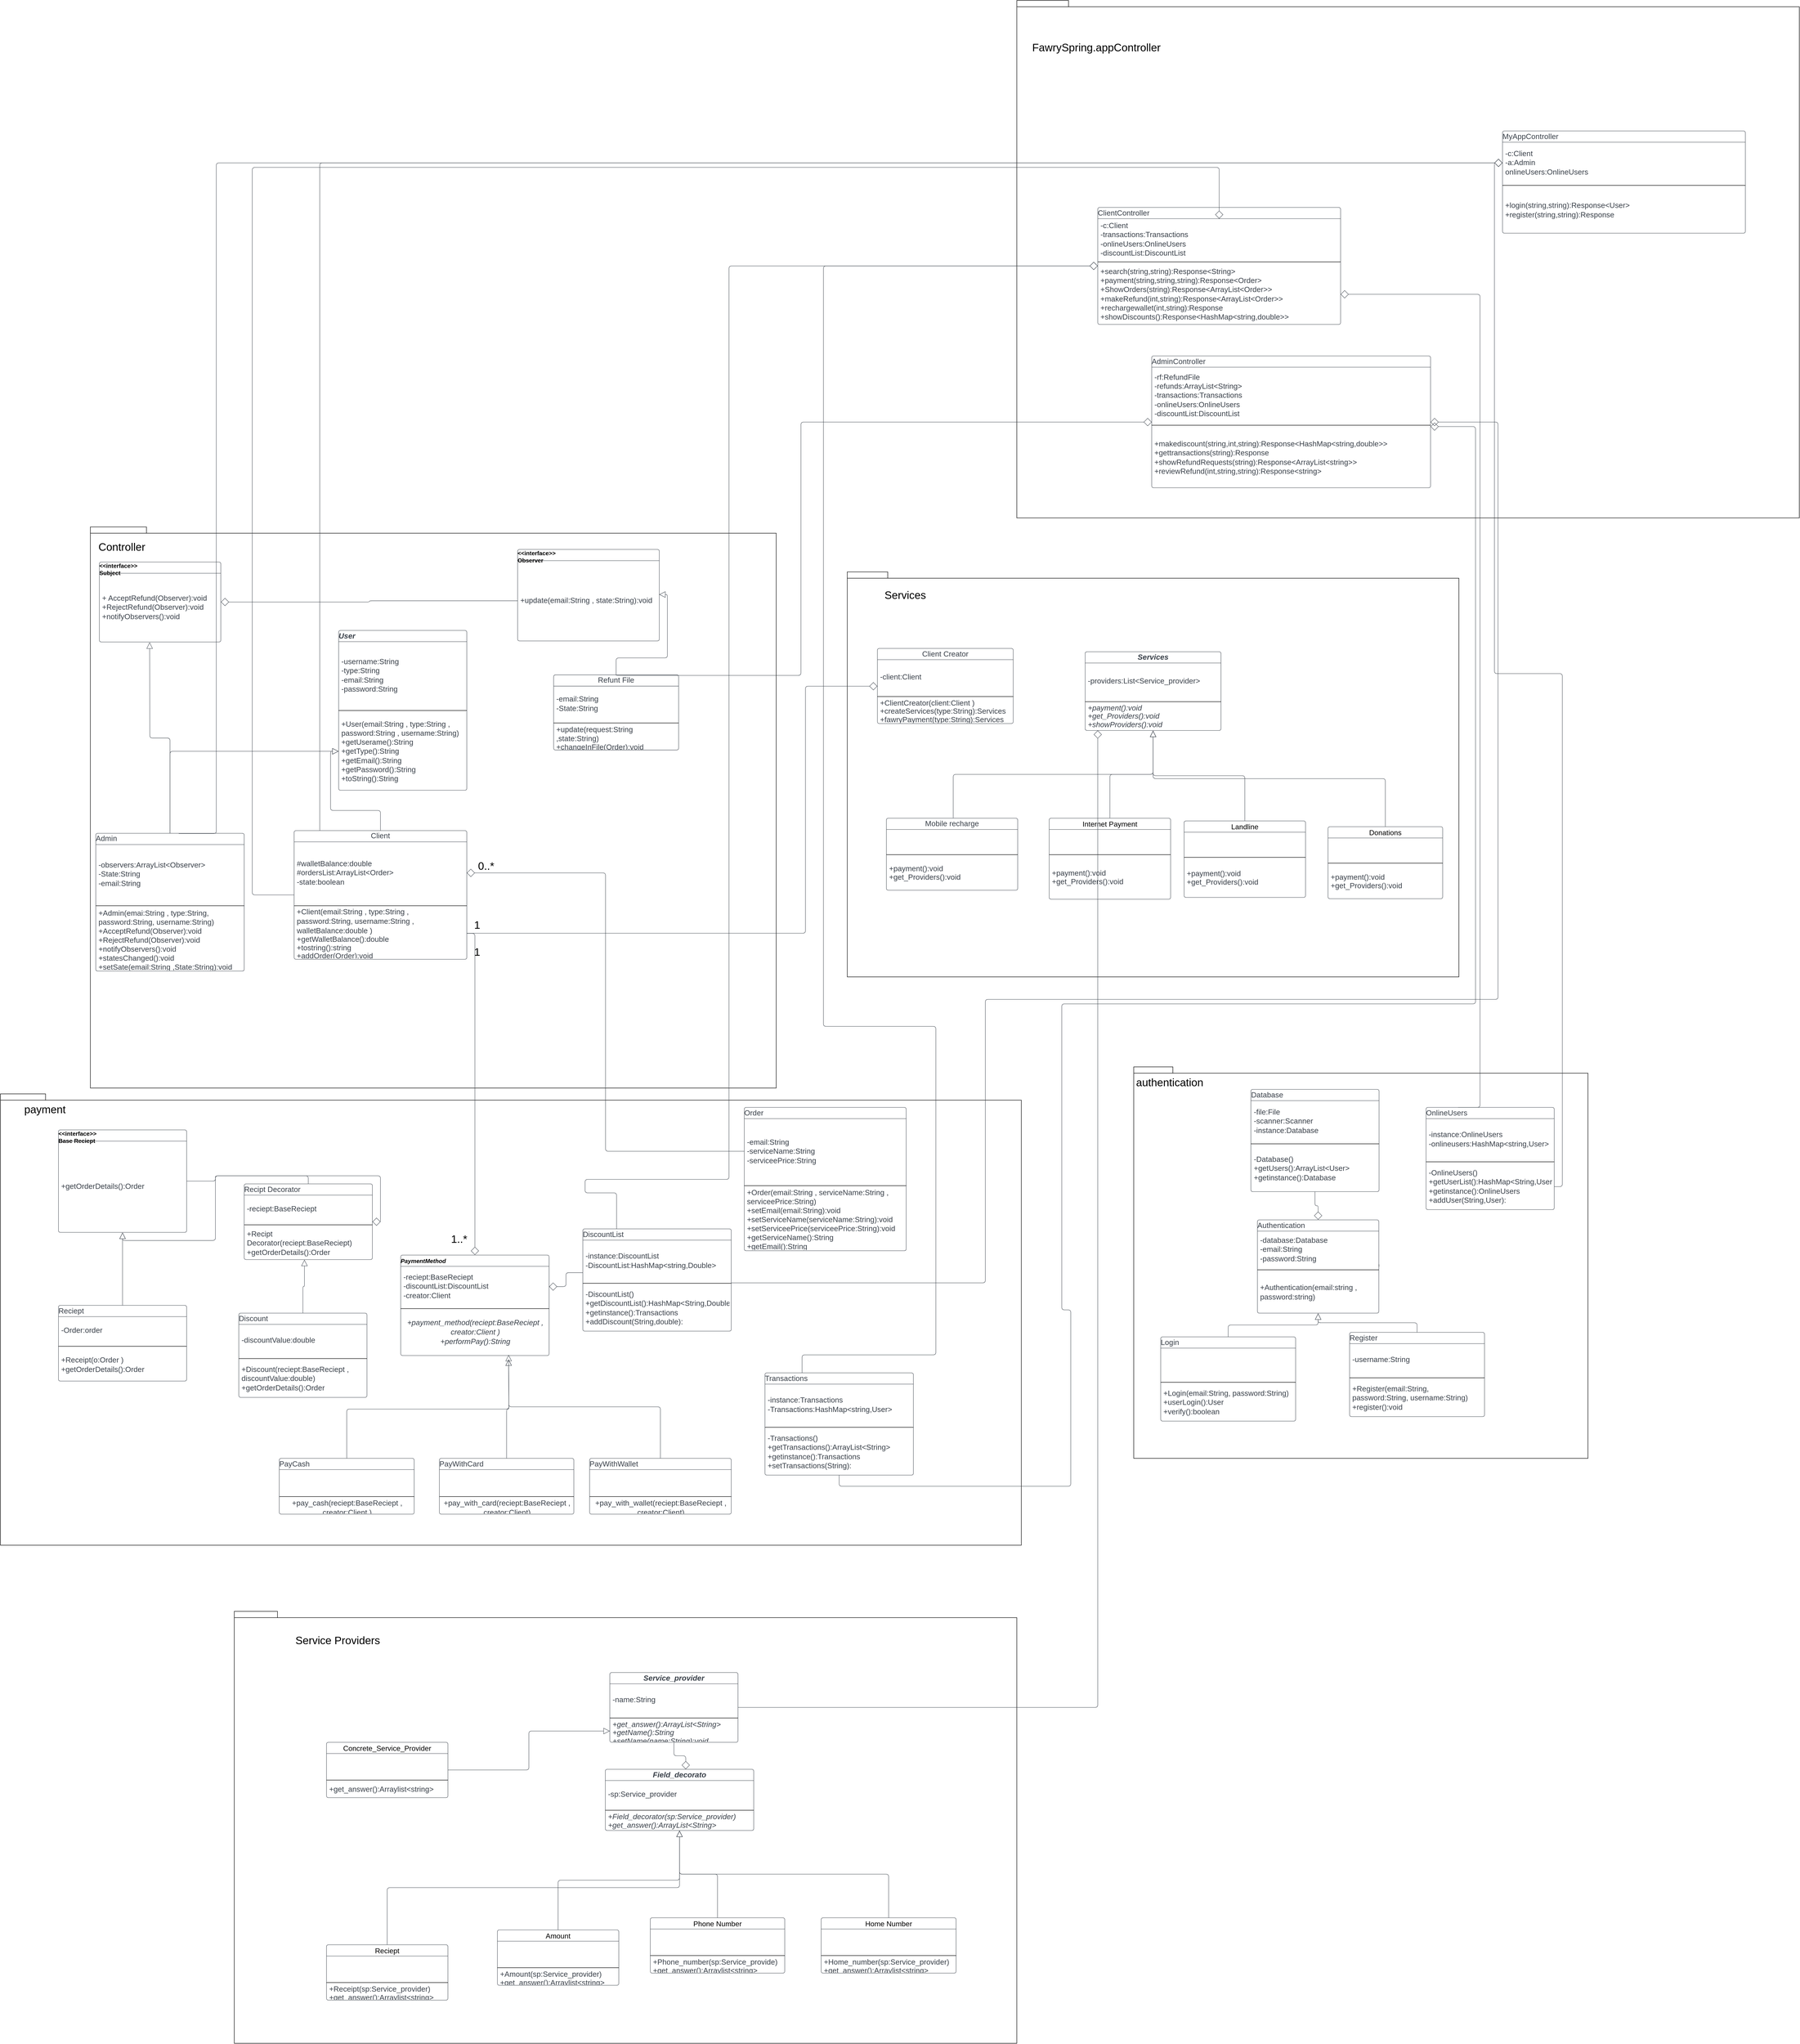 <mxfile version="20.7.4" type="device"><diagram id="C5RBs43oDa-KdzZeNtuy" name="Page-1"><mxGraphModel dx="3585" dy="6504" grid="1" gridSize="10" guides="1" tooltips="1" connect="1" arrows="1" fold="1" page="1" pageScale="1" pageWidth="827" pageHeight="1169" math="0" shadow="0"><root><mxCell id="WIyWlLk6GJQsqaUBKTNV-0"/><mxCell id="WIyWlLk6GJQsqaUBKTNV-1" parent="WIyWlLk6GJQsqaUBKTNV-0"/><mxCell id="wEEpCbzFE4IzcsuiggGX-164" value="authentication&lt;br&gt;" style="shape=folder;fontStyle=1;spacingTop=10;tabWidth=40;tabHeight=14;tabPosition=left;html=1;" parent="WIyWlLk6GJQsqaUBKTNV-1" vertex="1"><mxGeometry x="2520" y="-1800" width="1010" height="870" as="geometry"/></mxCell><mxCell id="wEEpCbzFE4IzcsuiggGX-185" value="Database" style="html=1;overflow=block;blockSpacing=1;swimlane;childLayout=stackLayout;horizontal=1;horizontalStack=0;resizeParent=1;resizeParentMax=0;resizeLast=0;collapsible=0;fontStyle=0;marginBottom=0;swimlaneFillColor=#ffffff;startSize=25;whiteSpace=wrap;fontSize=16.7;fontColor=#3a414a;align=left;spacing=0;strokeColor=#3a414a;strokeOpacity=100;rounded=1;absoluteArcSize=1;arcSize=9;strokeWidth=0.8;" parent="WIyWlLk6GJQsqaUBKTNV-1" vertex="1"><mxGeometry x="2780.5" y="-1750" width="285" height="227.25" as="geometry"/></mxCell><mxCell id="wEEpCbzFE4IzcsuiggGX-186" value="-file:File&#10;-scanner:Scanner&#10;-instance:Database" style="part=1;html=1;resizeHeight=0;strokeColor=none;fillColor=none;align=left;verticalAlign=middle;spacingLeft=4;spacingRight=4;overflow=hidden;rotatable=0;points=[[0,0.5],[1,0.5]];portConstraint=eastwest;swimlaneFillColor=#ffffff;strokeOpacity=100;whiteSpace=wrap;fontSize=16.7;fontColor=#3a414a;" parent="wEEpCbzFE4IzcsuiggGX-185" vertex="1"><mxGeometry y="25" width="285" height="92" as="geometry"/></mxCell><mxCell id="wEEpCbzFE4IzcsuiggGX-187" value="" style="line;strokeWidth=1;fillColor=none;align=left;verticalAlign=middle;spacingTop=-1;spacingLeft=3;spacingRight=3;rotatable=0;labelPosition=right;points=[];portConstraint=eastwest;" parent="wEEpCbzFE4IzcsuiggGX-185" vertex="1"><mxGeometry y="117" width="285" height="8" as="geometry"/></mxCell><mxCell id="wEEpCbzFE4IzcsuiggGX-188" value="-Database()&#10;+getUsers():ArrayList&amp;lt;User&amp;gt;&#10;+getinstance():Database" style="part=1;html=1;resizeHeight=0;strokeColor=none;fillColor=none;align=left;verticalAlign=middle;spacingLeft=4;spacingRight=4;overflow=hidden;rotatable=0;points=[[0,0.5],[1,0.5]];portConstraint=eastwest;swimlaneFillColor=#ffffff;strokeOpacity=100;whiteSpace=wrap;fontSize=16.7;fontColor=#3a414a;" parent="wEEpCbzFE4IzcsuiggGX-185" vertex="1"><mxGeometry y="125" width="285" height="102.25" as="geometry"/></mxCell><mxCell id="wEEpCbzFE4IzcsuiggGX-189" value="Authentication" style="html=1;overflow=block;blockSpacing=1;swimlane;childLayout=stackLayout;horizontal=1;horizontalStack=0;resizeParent=1;resizeParentMax=0;resizeLast=0;collapsible=0;fontStyle=0;marginBottom=0;swimlaneFillColor=#ffffff;startSize=25;whiteSpace=wrap;fontSize=16.7;fontColor=#3a414a;align=left;spacing=0;strokeColor=#3a414a;strokeOpacity=100;rounded=1;absoluteArcSize=1;arcSize=9;strokeWidth=0.8;" parent="WIyWlLk6GJQsqaUBKTNV-1" vertex="1"><mxGeometry x="2795" y="-1460" width="270" height="207.25" as="geometry"/></mxCell><mxCell id="wEEpCbzFE4IzcsuiggGX-190" value="-database:Database&#10;-email:String&#10;-password:String" style="part=1;html=1;resizeHeight=0;strokeColor=none;fillColor=none;align=left;verticalAlign=middle;spacingLeft=4;spacingRight=4;overflow=hidden;rotatable=0;points=[[0,0.5],[1,0.5]];portConstraint=eastwest;swimlaneFillColor=#ffffff;strokeOpacity=100;whiteSpace=wrap;fontSize=16.7;fontColor=#3a414a;" parent="wEEpCbzFE4IzcsuiggGX-189" vertex="1"><mxGeometry y="25" width="270" height="82" as="geometry"/></mxCell><mxCell id="wEEpCbzFE4IzcsuiggGX-191" value="" style="line;strokeWidth=1;fillColor=none;align=left;verticalAlign=middle;spacingTop=-1;spacingLeft=3;spacingRight=3;rotatable=0;labelPosition=right;points=[];portConstraint=eastwest;" parent="wEEpCbzFE4IzcsuiggGX-189" vertex="1"><mxGeometry y="107" width="270" height="8" as="geometry"/></mxCell><mxCell id="wEEpCbzFE4IzcsuiggGX-192" value="+Authentication(email:string , password:string)" style="part=1;html=1;resizeHeight=0;strokeColor=none;fillColor=none;align=left;verticalAlign=middle;spacingLeft=4;spacingRight=4;overflow=hidden;rotatable=0;points=[[0,0.5],[1,0.5]];portConstraint=eastwest;swimlaneFillColor=#ffffff;strokeOpacity=100;whiteSpace=wrap;fontSize=16.7;fontColor=#3a414a;" parent="wEEpCbzFE4IzcsuiggGX-189" vertex="1"><mxGeometry y="115" width="270" height="92.25" as="geometry"/></mxCell><UserObject label="" lucidchartObjectId="S2_.IScCjajF" id="wEEpCbzFE4IzcsuiggGX-193"><mxCell style="html=1;jettySize=18;whiteSpace=wrap;fontSize=13;strokeColor=#3a414a;strokeOpacity=100;strokeWidth=0.8;rounded=1;arcSize=12;edgeStyle=orthogonalEdgeStyle;startArrow=none;endArrow=diamond;endFill=0;endSize=16;exitX=0.5;exitY=1.002;exitPerimeter=0;entryX=0.5;entryY=-0.002;entryPerimeter=0;" parent="WIyWlLk6GJQsqaUBKTNV-1" source="wEEpCbzFE4IzcsuiggGX-185" target="wEEpCbzFE4IzcsuiggGX-189" edge="1"><mxGeometry width="100" height="100" relative="1" as="geometry"><Array as="points"/></mxGeometry></mxCell></UserObject><mxCell id="wEEpCbzFE4IzcsuiggGX-194" value="Login" style="html=1;overflow=block;blockSpacing=1;swimlane;childLayout=stackLayout;horizontal=1;horizontalStack=0;resizeParent=1;resizeParentMax=0;resizeLast=0;collapsible=0;fontStyle=0;marginBottom=0;swimlaneFillColor=#ffffff;startSize=25;whiteSpace=wrap;fontSize=16.7;fontColor=#3a414a;align=left;spacing=0;strokeColor=#3a414a;strokeOpacity=100;rounded=1;absoluteArcSize=1;arcSize=9;strokeWidth=0.8;" parent="WIyWlLk6GJQsqaUBKTNV-1" vertex="1"><mxGeometry x="2580" y="-1200" width="300" height="187.25" as="geometry"/></mxCell><mxCell id="wEEpCbzFE4IzcsuiggGX-195" value="" style="part=1;html=1;resizeHeight=0;strokeColor=none;fillColor=none;align=left;verticalAlign=middle;spacingLeft=4;spacingRight=4;overflow=hidden;rotatable=0;points=[[0,0.5],[1,0.5]];portConstraint=eastwest;swimlaneFillColor=#ffffff;strokeOpacity=100;whiteSpace=wrap;fontSize=13;" parent="wEEpCbzFE4IzcsuiggGX-194" vertex="1"><mxGeometry y="25" width="300" height="72" as="geometry"/></mxCell><mxCell id="wEEpCbzFE4IzcsuiggGX-196" value="" style="line;strokeWidth=1;fillColor=none;align=left;verticalAlign=middle;spacingTop=-1;spacingLeft=3;spacingRight=3;rotatable=0;labelPosition=right;points=[];portConstraint=eastwest;" parent="wEEpCbzFE4IzcsuiggGX-194" vertex="1"><mxGeometry y="97" width="300" height="8" as="geometry"/></mxCell><mxCell id="wEEpCbzFE4IzcsuiggGX-197" value="+Login(email:String, password:String)&#10;+userLogin():User&#10;+verify():boolean" style="part=1;html=1;resizeHeight=0;strokeColor=none;fillColor=none;align=left;verticalAlign=middle;spacingLeft=4;spacingRight=4;overflow=hidden;rotatable=0;points=[[0,0.5],[1,0.5]];portConstraint=eastwest;swimlaneFillColor=#ffffff;strokeOpacity=100;whiteSpace=wrap;fontSize=16.7;fontColor=#3a414a;" parent="wEEpCbzFE4IzcsuiggGX-194" vertex="1"><mxGeometry y="105" width="300" height="82.25" as="geometry"/></mxCell><mxCell id="wEEpCbzFE4IzcsuiggGX-198" value="Register" style="html=1;overflow=block;blockSpacing=1;swimlane;childLayout=stackLayout;horizontal=1;horizontalStack=0;resizeParent=1;resizeParentMax=0;resizeLast=0;collapsible=0;fontStyle=0;marginBottom=0;swimlaneFillColor=#ffffff;startSize=25;whiteSpace=wrap;fontSize=16.7;fontColor=#3a414a;align=left;spacing=0;strokeColor=#3a414a;strokeOpacity=100;rounded=1;absoluteArcSize=1;arcSize=9;strokeWidth=0.8;" parent="WIyWlLk6GJQsqaUBKTNV-1" vertex="1"><mxGeometry x="3000" y="-1210" width="300" height="187.25" as="geometry"/></mxCell><mxCell id="wEEpCbzFE4IzcsuiggGX-199" value="-username:String" style="part=1;html=1;resizeHeight=0;strokeColor=none;fillColor=none;align=left;verticalAlign=middle;spacingLeft=4;spacingRight=4;overflow=hidden;rotatable=0;points=[[0,0.5],[1,0.5]];portConstraint=eastwest;swimlaneFillColor=#ffffff;strokeOpacity=100;whiteSpace=wrap;fontSize=16.7;fontColor=#3a414a;" parent="wEEpCbzFE4IzcsuiggGX-198" vertex="1"><mxGeometry y="25" width="300" height="72" as="geometry"/></mxCell><mxCell id="wEEpCbzFE4IzcsuiggGX-200" value="" style="line;strokeWidth=1;fillColor=none;align=left;verticalAlign=middle;spacingTop=-1;spacingLeft=3;spacingRight=3;rotatable=0;labelPosition=right;points=[];portConstraint=eastwest;" parent="wEEpCbzFE4IzcsuiggGX-198" vertex="1"><mxGeometry y="97" width="300" height="8" as="geometry"/></mxCell><mxCell id="wEEpCbzFE4IzcsuiggGX-201" value="+Register(email:String, password:String, username:String)&#10;+register():void" style="part=1;html=1;resizeHeight=0;strokeColor=none;fillColor=none;align=left;verticalAlign=middle;spacingLeft=4;spacingRight=4;overflow=hidden;rotatable=0;points=[[0,0.5],[1,0.5]];portConstraint=eastwest;swimlaneFillColor=#ffffff;strokeOpacity=100;whiteSpace=wrap;fontSize=16.7;fontColor=#3a414a;" parent="wEEpCbzFE4IzcsuiggGX-198" vertex="1"><mxGeometry y="105" width="300" height="82.25" as="geometry"/></mxCell><UserObject label="" lucidchartObjectId="-3_.beM204FV" id="wEEpCbzFE4IzcsuiggGX-202"><mxCell style="html=1;jettySize=18;whiteSpace=wrap;fontSize=13;strokeColor=#3a414a;strokeOpacity=100;strokeWidth=0.8;rounded=1;arcSize=12;edgeStyle=orthogonalEdgeStyle;startArrow=none;endArrow=block;endFill=0;endSize=12;exitX=0.5;exitY=-0.002;exitPerimeter=0;entryX=0.5;entryY=1.002;entryPerimeter=0;" parent="WIyWlLk6GJQsqaUBKTNV-1" source="wEEpCbzFE4IzcsuiggGX-194" target="wEEpCbzFE4IzcsuiggGX-189" edge="1"><mxGeometry width="100" height="100" relative="1" as="geometry"><Array as="points"/></mxGeometry></mxCell></UserObject><UserObject label="" lucidchartObjectId="d4_.tH3rTn_k" id="wEEpCbzFE4IzcsuiggGX-203"><mxCell style="html=1;jettySize=18;whiteSpace=wrap;fontSize=13;strokeColor=#3a414a;strokeOpacity=100;strokeWidth=0.8;rounded=1;arcSize=12;edgeStyle=orthogonalEdgeStyle;startArrow=none;endArrow=block;endFill=0;endSize=12;exitX=0.5;exitY=-0.002;exitPerimeter=0;entryX=0.5;entryY=1.002;entryPerimeter=0;" parent="WIyWlLk6GJQsqaUBKTNV-1" source="wEEpCbzFE4IzcsuiggGX-198" target="wEEpCbzFE4IzcsuiggGX-189" edge="1"><mxGeometry width="100" height="100" relative="1" as="geometry"><Array as="points"/></mxGeometry></mxCell></UserObject><mxCell id="wEEpCbzFE4IzcsuiggGX-204" value="" style="shape=folder;fontStyle=1;spacingTop=10;tabWidth=40;tabHeight=14;tabPosition=left;html=1;" parent="WIyWlLk6GJQsqaUBKTNV-1" vertex="1"><mxGeometry x="200" y="-3000" width="1525" height="1247" as="geometry"/></mxCell><mxCell id="wEEpCbzFE4IzcsuiggGX-263" value="&amp;lt;&amp;lt;interface&amp;gt;&amp;gt;&#10;Subject" style="html=1;overflow=block;blockSpacing=1;swimlane;childLayout=stackLayout;horizontal=1;horizontalStack=0;resizeParent=1;resizeParentMax=0;resizeLast=0;collapsible=0;marginBottom=0;swimlaneFillColor=#ffffff;startSize=25;whiteSpace=wrap;fontSize=13;fontStyle=1;align=left;spacing=0;strokeColor=#3a414a;strokeOpacity=100;rounded=1;absoluteArcSize=1;arcSize=9;strokeWidth=0.8;" parent="WIyWlLk6GJQsqaUBKTNV-1" vertex="1"><mxGeometry x="220" y="-2922" width="270" height="177.75" as="geometry"/></mxCell><mxCell id="wEEpCbzFE4IzcsuiggGX-264" value="+ AcceptRefund(Observer):void&#10;+RejectRefund(Observer):void&#10;+notifyObservers():void" style="part=1;html=1;resizeHeight=0;strokeColor=none;fillColor=none;align=left;verticalAlign=middle;spacingLeft=4;spacingRight=4;overflow=hidden;rotatable=0;points=[[0,0.5],[1,0.5]];portConstraint=eastwest;swimlaneFillColor=#ffffff;strokeOpacity=100;whiteSpace=wrap;fontSize=16.7;fontColor=#3a414a;" parent="wEEpCbzFE4IzcsuiggGX-263" vertex="1"><mxGeometry y="25" width="270" height="152.75" as="geometry"/></mxCell><UserObject label="" lucidchartObjectId="lWZaARXtcApz" id="wEEpCbzFE4IzcsuiggGX-265"><mxCell style="html=1;jettySize=18;whiteSpace=wrap;fontSize=13;strokeColor=#3a414a;strokeOpacity=100;strokeWidth=0.8;rounded=1;arcSize=12;edgeStyle=orthogonalEdgeStyle;startArrow=none;endArrow=diamond;endFill=0;endSize=16;entryX=1.001;entryY=0.5;entryPerimeter=0;" parent="WIyWlLk6GJQsqaUBKTNV-1" source="wEEpCbzFE4IzcsuiggGX-267" target="wEEpCbzFE4IzcsuiggGX-263" edge="1"><mxGeometry width="100" height="100" relative="1" as="geometry"><Array as="points"/><mxPoint x="1609.685" y="-2304.313" as="sourcePoint"/></mxGeometry></mxCell></UserObject><mxCell id="wEEpCbzFE4IzcsuiggGX-266" value="&amp;lt;&amp;lt;interface&amp;gt;&amp;gt;&#10;Observer" style="html=1;overflow=block;blockSpacing=1;swimlane;childLayout=stackLayout;horizontal=1;horizontalStack=0;resizeParent=1;resizeParentMax=0;resizeLast=0;collapsible=0;marginBottom=0;swimlaneFillColor=#ffffff;startSize=25;whiteSpace=wrap;fontSize=13;fontStyle=1;align=left;spacing=0;strokeColor=#3a414a;strokeOpacity=100;rounded=1;absoluteArcSize=1;arcSize=9;strokeWidth=0.8;" parent="WIyWlLk6GJQsqaUBKTNV-1" vertex="1"><mxGeometry x="1150" y="-2950" width="315" height="203.375" as="geometry"/></mxCell><mxCell id="wEEpCbzFE4IzcsuiggGX-267" value="+update(email:String , state:String):void" style="part=1;html=1;resizeHeight=0;strokeColor=none;fillColor=none;align=left;verticalAlign=middle;spacingLeft=4;spacingRight=4;overflow=hidden;rotatable=0;points=[[0,0.5],[1,0.5]];portConstraint=eastwest;swimlaneFillColor=#ffffff;strokeOpacity=100;whiteSpace=wrap;fontSize=16.7;fontColor=#3a414a;" parent="wEEpCbzFE4IzcsuiggGX-266" vertex="1"><mxGeometry y="25" width="315" height="178.375" as="geometry"/></mxCell><mxCell id="wEEpCbzFE4IzcsuiggGX-268" value="Admin" style="html=1;overflow=block;blockSpacing=1;swimlane;childLayout=stackLayout;horizontal=1;horizontalStack=0;resizeParent=1;resizeParentMax=0;resizeLast=0;collapsible=0;fontStyle=0;marginBottom=0;swimlaneFillColor=#ffffff;startSize=25;whiteSpace=wrap;fontSize=16.7;fontColor=#3a414a;align=left;spacing=0;strokeColor=#3a414a;strokeOpacity=100;rounded=1;absoluteArcSize=1;arcSize=9;strokeWidth=0.8;" parent="WIyWlLk6GJQsqaUBKTNV-1" vertex="1"><mxGeometry x="212" y="-2319.11" width="330" height="306.25" as="geometry"/></mxCell><mxCell id="wEEpCbzFE4IzcsuiggGX-269" value="-observers:ArrayList&amp;lt;Observer&amp;gt;&#10;-State:String&#10;-email:String" style="part=1;html=1;resizeHeight=0;strokeColor=none;fillColor=none;align=left;verticalAlign=middle;spacingLeft=4;spacingRight=4;overflow=hidden;rotatable=0;points=[[0,0.5],[1,0.5]];portConstraint=eastwest;swimlaneFillColor=#ffffff;strokeOpacity=100;whiteSpace=wrap;fontSize=16.7;fontColor=#3a414a;" parent="wEEpCbzFE4IzcsuiggGX-268" vertex="1"><mxGeometry y="25" width="330" height="132" as="geometry"/></mxCell><mxCell id="wEEpCbzFE4IzcsuiggGX-270" value="" style="line;strokeWidth=1;fillColor=none;align=left;verticalAlign=middle;spacingTop=-1;spacingLeft=3;spacingRight=3;rotatable=0;labelPosition=right;points=[];portConstraint=eastwest;" parent="wEEpCbzFE4IzcsuiggGX-268" vertex="1"><mxGeometry y="157" width="330" height="8" as="geometry"/></mxCell><mxCell id="wEEpCbzFE4IzcsuiggGX-271" value="+Admin(emai:String , type:String, password:String, username:String)&#10;+AcceptRefund(Observer):void&#10;+RejectRefund(Observer):void&#10;+notifyObservers():void&#10;+statesChanged():void&#10;+setSate(email:String ,State:String):void" style="part=1;html=1;resizeHeight=0;strokeColor=none;fillColor=none;align=left;verticalAlign=middle;spacingLeft=4;spacingRight=4;overflow=hidden;rotatable=0;points=[[0,0.5],[1,0.5]];portConstraint=eastwest;swimlaneFillColor=#ffffff;strokeOpacity=100;whiteSpace=wrap;fontSize=16.7;fontColor=#3a414a;" parent="wEEpCbzFE4IzcsuiggGX-268" vertex="1"><mxGeometry y="165" width="330" height="141.25" as="geometry"/></mxCell><UserObject label="" lucidchartObjectId="Zp_.QqlQfO-g" id="wEEpCbzFE4IzcsuiggGX-272"><mxCell style="html=1;jettySize=18;whiteSpace=wrap;fontSize=13;strokeColor=#3a414a;strokeOpacity=100;strokeWidth=0.8;rounded=1;arcSize=12;edgeStyle=orthogonalEdgeStyle;startArrow=none;endArrow=block;endFill=0;endSize=12;exitX=0.5;exitY=-0.001;exitPerimeter=0;" parent="WIyWlLk6GJQsqaUBKTNV-1" source="wEEpCbzFE4IzcsuiggGX-268" target="wEEpCbzFE4IzcsuiggGX-281" edge="1"><mxGeometry width="100" height="100" relative="1" as="geometry"><Array as="points"/><mxPoint x="845.5" y="-2398.505" as="targetPoint"/></mxGeometry></mxCell></UserObject><mxCell id="wEEpCbzFE4IzcsuiggGX-273" value="Client" style="html=1;overflow=block;blockSpacing=1;swimlane;childLayout=stackLayout;horizontal=1;horizontalStack=0;resizeParent=1;resizeParentMax=0;resizeLast=0;collapsible=0;fontStyle=0;marginBottom=0;swimlaneFillColor=#ffffff;startSize=25;whiteSpace=wrap;fontSize=16.7;fontColor=#3a414a;spacing=0;strokeColor=#3a414a;strokeOpacity=100;rounded=1;absoluteArcSize=1;arcSize=9;strokeWidth=0.8;" parent="WIyWlLk6GJQsqaUBKTNV-1" vertex="1"><mxGeometry x="653" y="-2325.11" width="384" height="286" as="geometry"/></mxCell><mxCell id="wEEpCbzFE4IzcsuiggGX-274" value="#walletBalance:double&lt;br&gt;#ordersList:ArrayList&amp;lt;Order&amp;gt;&lt;br&gt;-state:boolean" style="part=1;html=1;resizeHeight=0;strokeColor=none;fillColor=none;align=left;verticalAlign=middle;spacingLeft=4;spacingRight=4;overflow=hidden;rotatable=0;points=[[0,0.5],[1,0.5]];portConstraint=eastwest;swimlaneFillColor=#ffffff;strokeOpacity=100;whiteSpace=wrap;fontSize=16.7;fontColor=#3a414a;" parent="wEEpCbzFE4IzcsuiggGX-273" vertex="1"><mxGeometry y="25" width="384" height="138" as="geometry"/></mxCell><mxCell id="wEEpCbzFE4IzcsuiggGX-275" value="" style="line;strokeWidth=1;fillColor=none;align=left;verticalAlign=middle;spacingTop=-1;spacingLeft=3;spacingRight=3;rotatable=0;labelPosition=right;points=[];portConstraint=eastwest;" parent="wEEpCbzFE4IzcsuiggGX-273" vertex="1"><mxGeometry y="163" width="384" height="8" as="geometry"/></mxCell><mxCell id="wEEpCbzFE4IzcsuiggGX-276" value="&lt;div style=&quot;display: flex; justify-content: flex-start; text-align: left; align-items: baseline; font-size: 0; line-height: 1.25;margin-top: -2px;&quot;&gt;&lt;span&gt;&lt;span style=&quot;font-size:16.7px;color:#3a414a;&quot;&gt;+Client(email:String , type:String , password:String, username:String , walletBalance:double )&#10;&lt;/span&gt;&lt;/span&gt;&lt;/div&gt;&lt;div style=&quot;display: flex; justify-content: flex-start; text-align: left; align-items: baseline; font-size: 0; line-height: 1.25;margin-top: -2px;&quot;&gt;&lt;span&gt;&lt;span style=&quot;font-size:16.7px;color:#3a414a;&quot;&gt;+getWalletBalance():double&#10;&lt;/span&gt;&lt;/span&gt;&lt;/div&gt;&lt;div style=&quot;display: flex; justify-content: flex-start; text-align: left; align-items: baseline; font-size: 0; line-height: 1.25;margin-top: -2px;&quot;&gt;&lt;span&gt;&lt;span style=&quot;font-size:16.7px;color:#3a414a;&quot;&gt;+tostring():string&#10;&lt;/span&gt;&lt;/span&gt;&lt;/div&gt;&lt;div style=&quot;display: flex; justify-content: flex-start; text-align: left; align-items: baseline; font-size: 0; line-height: 1.25;margin-top: -2px;&quot;&gt;&lt;span&gt;&lt;span style=&quot;font-size:16.7px;color:#3a414a;&quot;&gt;+addOrder(Order):void&#10;&lt;/span&gt;&lt;/span&gt;&lt;/div&gt;&lt;div style=&quot;display: flex; justify-content: flex-start; text-align: left; align-items: baseline; font-size: 0; line-height: 1.25;margin-top: -2px;&quot;&gt;&lt;span&gt;&lt;span style=&quot;font-size:16.7px;color:#3a414a;&quot;&gt;+getOrderlist():ArrayList&amp;lt;Order&amp;gt;&#10;&lt;/span&gt;&lt;/span&gt;&lt;/div&gt;&lt;div style=&quot;display: flex; justify-content: flex-start; text-align: left; align-items: baseline; font-size: 0; line-height: 1.25;margin-top: -2px;&quot;&gt;&lt;span&gt;&lt;span style=&quot;font-size:16.7px;color:#3a414a;&quot;&gt;+setWalletBalance(double):void&lt;/span&gt;&lt;/span&gt;&lt;/div&gt;" style="part=1;html=1;resizeHeight=0;strokeColor=none;fillColor=none;verticalAlign=middle;spacingLeft=4;spacingRight=4;overflow=hidden;rotatable=0;points=[[0,0.5],[1,0.5]];portConstraint=eastwest;swimlaneFillColor=#ffffff;strokeOpacity=100;whiteSpace=wrap;fontSize=16.7;fontColor=#3a414a;align=left;" parent="wEEpCbzFE4IzcsuiggGX-273" vertex="1"><mxGeometry y="171" width="384" height="115" as="geometry"/></mxCell><UserObject label="" lucidchartObjectId="nxZapaATEoE2" id="wEEpCbzFE4IzcsuiggGX-277"><mxCell style="html=1;jettySize=18;whiteSpace=wrap;fontSize=13;strokeColor=#3a414a;strokeOpacity=100;strokeWidth=0.8;rounded=1;arcSize=12;edgeStyle=orthogonalEdgeStyle;startArrow=none;endArrow=block;endFill=0;endSize=12;exitX=0.5;exitY=-0.001;exitPerimeter=0;entryX=0.599;entryY=1.005;entryPerimeter=0;entryDx=0;entryDy=0;" parent="WIyWlLk6GJQsqaUBKTNV-1" source="wEEpCbzFE4IzcsuiggGX-268" edge="1"><mxGeometry width="100" height="100" relative="1" as="geometry"><Array as="points"/><mxPoint x="331.73" y="-2743.486" as="targetPoint"/></mxGeometry></mxCell></UserObject><mxCell id="wEEpCbzFE4IzcsuiggGX-278" value="User" style="html=1;overflow=block;blockSpacing=1;swimlane;childLayout=stackLayout;horizontal=1;horizontalStack=0;resizeParent=1;resizeParentMax=0;resizeLast=0;collapsible=0;marginBottom=0;swimlaneFillColor=#ffffff;startSize=25;whiteSpace=wrap;fontSize=16.7;fontColor=#3a414a;fontStyle=3;align=left;spacing=0;strokeColor=#3a414a;strokeOpacity=100;rounded=1;absoluteArcSize=1;arcSize=9;strokeWidth=0.8;" parent="WIyWlLk6GJQsqaUBKTNV-1" vertex="1"><mxGeometry x="752" y="-2770" width="285" height="355.25" as="geometry"/></mxCell><mxCell id="wEEpCbzFE4IzcsuiggGX-279" value="-username:String&#10;-type:String&#10;-email:String&#10;-password:String" style="part=1;html=1;resizeHeight=0;strokeColor=none;fillColor=none;align=left;verticalAlign=middle;spacingLeft=4;spacingRight=4;overflow=hidden;rotatable=0;points=[[0,0.5],[1,0.5]];portConstraint=eastwest;swimlaneFillColor=#ffffff;strokeOpacity=100;whiteSpace=wrap;fontSize=16.7;fontColor=#3a414a;" parent="wEEpCbzFE4IzcsuiggGX-278" vertex="1"><mxGeometry y="25" width="285" height="149" as="geometry"/></mxCell><mxCell id="wEEpCbzFE4IzcsuiggGX-280" value="" style="line;strokeWidth=1;fillColor=none;align=left;verticalAlign=middle;spacingTop=-1;spacingLeft=3;spacingRight=3;rotatable=0;labelPosition=right;points=[];portConstraint=eastwest;" parent="wEEpCbzFE4IzcsuiggGX-278" vertex="1"><mxGeometry y="174" width="285" height="8" as="geometry"/></mxCell><mxCell id="wEEpCbzFE4IzcsuiggGX-281" value="+User(email:String , type:String , password:String , username:String)&#10;+getUserame():String&#10;+getType():String&#10;+getEmail():String&#10;+getPassword():String&#10;+toString():String" style="part=1;html=1;resizeHeight=0;strokeColor=none;fillColor=none;align=left;verticalAlign=middle;spacingLeft=4;spacingRight=4;overflow=hidden;rotatable=0;points=[[0,0.5],[1,0.5]];portConstraint=eastwest;swimlaneFillColor=#ffffff;strokeOpacity=100;whiteSpace=wrap;fontSize=16.7;fontColor=#3a414a;" parent="wEEpCbzFE4IzcsuiggGX-278" vertex="1"><mxGeometry y="182" width="285" height="173.25" as="geometry"/></mxCell><UserObject label="" lucidchartObjectId="Zp_.QqlQfO-g" id="wEEpCbzFE4IzcsuiggGX-283"><mxCell style="html=1;jettySize=18;whiteSpace=wrap;fontSize=13;strokeColor=#3a414a;strokeOpacity=100;strokeWidth=0.8;rounded=1;arcSize=12;edgeStyle=orthogonalEdgeStyle;startArrow=none;endArrow=block;endFill=0;endSize=12;" parent="WIyWlLk6GJQsqaUBKTNV-1" source="wEEpCbzFE4IzcsuiggGX-273" target="wEEpCbzFE4IzcsuiggGX-281" edge="1"><mxGeometry width="100" height="100" relative="1" as="geometry"><Array as="points"/><mxPoint x="762" y="-2491.4" as="targetPoint"/><mxPoint x="405" y="-2309.416" as="sourcePoint"/></mxGeometry></mxCell></UserObject><mxCell id="wEEpCbzFE4IzcsuiggGX-289" value="Refunt File" style="html=1;overflow=block;blockSpacing=1;swimlane;childLayout=stackLayout;horizontal=1;horizontalStack=0;resizeParent=1;resizeParentMax=0;resizeLast=0;collapsible=0;fontStyle=0;marginBottom=0;swimlaneFillColor=#ffffff;startSize=25;whiteSpace=wrap;fontSize=16.7;fontColor=#3a414a;spacing=0;strokeColor=#3a414a;strokeOpacity=100;rounded=1;absoluteArcSize=1;arcSize=9;strokeWidth=0.8;" parent="WIyWlLk6GJQsqaUBKTNV-1" vertex="1"><mxGeometry x="1230" y="-2671.2" width="278" height="167" as="geometry"/></mxCell><mxCell id="wEEpCbzFE4IzcsuiggGX-290" value="-email:String&#10;-State:String" style="part=1;html=1;resizeHeight=0;strokeColor=none;fillColor=none;align=left;verticalAlign=middle;spacingLeft=4;spacingRight=4;overflow=hidden;rotatable=0;points=[[0,0.5],[1,0.5]];portConstraint=eastwest;swimlaneFillColor=#ffffff;strokeOpacity=100;whiteSpace=wrap;fontSize=16.7;fontColor=#3a414a;" parent="wEEpCbzFE4IzcsuiggGX-289" vertex="1"><mxGeometry y="25" width="278" height="78" as="geometry"/></mxCell><mxCell id="wEEpCbzFE4IzcsuiggGX-291" value="" style="line;strokeWidth=1;fillColor=none;align=left;verticalAlign=middle;spacingTop=-1;spacingLeft=3;spacingRight=3;rotatable=0;labelPosition=right;points=[];portConstraint=eastwest;" parent="wEEpCbzFE4IzcsuiggGX-289" vertex="1"><mxGeometry y="103" width="278" height="8" as="geometry"/></mxCell><mxCell id="wEEpCbzFE4IzcsuiggGX-292" value="&lt;div style=&quot;display: flex; justify-content: flex-start; text-align: left; align-items: baseline; font-size: 0; line-height: 1.25;margin-top: -2px;&quot;&gt;&lt;span&gt;&lt;span style=&quot;font-size:16.7px;color:#3a414a;&quot;&gt;+update(request:String ,state:String)&#10;&lt;/span&gt;&lt;/span&gt;&lt;/div&gt;&lt;div style=&quot;display: flex; justify-content: flex-start; text-align: left; align-items: baseline; font-size: 0; line-height: 1.25;margin-top: -2px;&quot;&gt;&lt;span&gt;&lt;span style=&quot;font-size:16.7px;color:#3a414a;&quot;&gt;+changeInFile(Order):void&lt;/span&gt;&lt;/span&gt;&lt;/div&gt;" style="part=1;html=1;resizeHeight=0;strokeColor=none;fillColor=none;verticalAlign=middle;spacingLeft=4;spacingRight=4;overflow=hidden;rotatable=0;points=[[0,0.5],[1,0.5]];portConstraint=eastwest;swimlaneFillColor=#ffffff;strokeOpacity=100;whiteSpace=wrap;fontSize=16.7;fontColor=#3a414a;align=left;" parent="wEEpCbzFE4IzcsuiggGX-289" vertex="1"><mxGeometry y="111" width="278" height="56" as="geometry"/></mxCell><UserObject label="" lucidchartObjectId="2VZaFH~6WH5x" id="wEEpCbzFE4IzcsuiggGX-293"><mxCell style="html=1;jettySize=18;whiteSpace=wrap;fontSize=13;strokeColor=#3a414a;strokeOpacity=100;strokeWidth=0.8;rounded=1;arcSize=12;edgeStyle=orthogonalEdgeStyle;startArrow=none;endArrow=block;endFill=0;endSize=12;exitX=0.5;exitY=-0.002;exitPerimeter=0;entryX=0.999;entryY=0.422;entryDx=0;entryDy=0;entryPerimeter=0;" parent="WIyWlLk6GJQsqaUBKTNV-1" source="wEEpCbzFE4IzcsuiggGX-289" target="wEEpCbzFE4IzcsuiggGX-267" edge="1"><mxGeometry width="100" height="100" relative="1" as="geometry"><Array as="points"/><mxPoint x="1465" y="-3049.997" as="targetPoint"/></mxGeometry></mxCell></UserObject><mxCell id="wEEpCbzFE4IzcsuiggGX-298" value="package" style="shape=folder;fontStyle=1;spacingTop=10;tabWidth=40;tabHeight=14;tabPosition=left;html=1;" parent="WIyWlLk6GJQsqaUBKTNV-1" vertex="1"><mxGeometry y="-1740" width="2270" height="1003" as="geometry"/></mxCell><mxCell id="wEEpCbzFE4IzcsuiggGX-299" value="&amp;lt;&amp;lt;interface&amp;gt;&amp;gt;&#10;Base Reciept" style="html=1;overflow=block;blockSpacing=1;swimlane;childLayout=stackLayout;horizontal=1;horizontalStack=0;resizeParent=1;resizeParentMax=0;resizeLast=0;collapsible=0;marginBottom=0;swimlaneFillColor=#ffffff;startSize=25;whiteSpace=wrap;fontSize=13;fontStyle=1;align=left;spacing=0;strokeColor=#3a414a;strokeOpacity=100;rounded=1;absoluteArcSize=1;arcSize=9;strokeWidth=0.8;" parent="WIyWlLk6GJQsqaUBKTNV-1" vertex="1"><mxGeometry x="129" y="-1660" width="285" height="227.75" as="geometry"/></mxCell><mxCell id="wEEpCbzFE4IzcsuiggGX-300" value="+getOrderDetails():Order" style="part=1;html=1;resizeHeight=0;strokeColor=none;fillColor=none;align=left;verticalAlign=middle;spacingLeft=4;spacingRight=4;overflow=hidden;rotatable=0;points=[[0,0.5],[1,0.5]];portConstraint=eastwest;swimlaneFillColor=#ffffff;strokeOpacity=100;whiteSpace=wrap;fontSize=16.7;fontColor=#3a414a;" parent="wEEpCbzFE4IzcsuiggGX-299" vertex="1"><mxGeometry y="25" width="285" height="202.75" as="geometry"/></mxCell><mxCell id="wEEpCbzFE4IzcsuiggGX-301" value="Reciept" style="html=1;overflow=block;blockSpacing=1;swimlane;childLayout=stackLayout;horizontal=1;horizontalStack=0;resizeParent=1;resizeParentMax=0;resizeLast=0;collapsible=0;fontStyle=0;marginBottom=0;swimlaneFillColor=#ffffff;startSize=25;whiteSpace=wrap;fontSize=16.7;fontColor=#3a414a;align=left;spacing=0;strokeColor=#3a414a;strokeOpacity=100;rounded=1;absoluteArcSize=1;arcSize=9;strokeWidth=0.8;" parent="WIyWlLk6GJQsqaUBKTNV-1" vertex="1"><mxGeometry x="129" y="-1270" width="285" height="168.25" as="geometry"/></mxCell><mxCell id="wEEpCbzFE4IzcsuiggGX-302" value="-Order:order" style="part=1;html=1;resizeHeight=0;strokeColor=none;fillColor=none;align=left;verticalAlign=middle;spacingLeft=4;spacingRight=4;overflow=hidden;rotatable=0;points=[[0,0.5],[1,0.5]];portConstraint=eastwest;swimlaneFillColor=#ffffff;strokeOpacity=100;whiteSpace=wrap;fontSize=16.7;fontColor=#3a414a;" parent="wEEpCbzFE4IzcsuiggGX-301" vertex="1"><mxGeometry y="25" width="285" height="62" as="geometry"/></mxCell><mxCell id="wEEpCbzFE4IzcsuiggGX-303" value="" style="line;strokeWidth=1;fillColor=none;align=left;verticalAlign=middle;spacingTop=-1;spacingLeft=3;spacingRight=3;rotatable=0;labelPosition=right;points=[];portConstraint=eastwest;" parent="wEEpCbzFE4IzcsuiggGX-301" vertex="1"><mxGeometry y="87" width="285" height="8" as="geometry"/></mxCell><mxCell id="wEEpCbzFE4IzcsuiggGX-304" value="+Receipt(o:Order )&#10;+getOrderDetails():Order" style="part=1;html=1;resizeHeight=0;strokeColor=none;fillColor=none;align=left;verticalAlign=middle;spacingLeft=4;spacingRight=4;overflow=hidden;rotatable=0;points=[[0,0.5],[1,0.5]];portConstraint=eastwest;swimlaneFillColor=#ffffff;strokeOpacity=100;whiteSpace=wrap;fontSize=16.7;fontColor=#3a414a;" parent="wEEpCbzFE4IzcsuiggGX-301" vertex="1"><mxGeometry y="95" width="285" height="73.25" as="geometry"/></mxCell><UserObject label="" lucidchartObjectId="n0YabJjeO4Cr" id="wEEpCbzFE4IzcsuiggGX-305"><mxCell style="html=1;jettySize=18;whiteSpace=wrap;fontSize=13;strokeColor=#3a414a;strokeOpacity=100;strokeWidth=0.8;rounded=1;arcSize=12;edgeStyle=orthogonalEdgeStyle;startArrow=none;endArrow=block;endFill=0;endSize=12;exitX=0.5;exitY=-0.002;exitPerimeter=0;entryX=0.5;entryY=1.002;entryPerimeter=0;" parent="WIyWlLk6GJQsqaUBKTNV-1" source="wEEpCbzFE4IzcsuiggGX-301" target="wEEpCbzFE4IzcsuiggGX-299" edge="1"><mxGeometry width="100" height="100" relative="1" as="geometry"><Array as="points"/></mxGeometry></mxCell></UserObject><mxCell id="wEEpCbzFE4IzcsuiggGX-306" value="Recipt Decorator" style="html=1;overflow=block;blockSpacing=1;swimlane;childLayout=stackLayout;horizontal=1;horizontalStack=0;resizeParent=1;resizeParentMax=0;resizeLast=0;collapsible=0;fontStyle=0;marginBottom=0;swimlaneFillColor=#ffffff;startSize=25;whiteSpace=wrap;fontSize=16.7;fontColor=#3a414a;align=left;spacing=0;strokeColor=#3a414a;strokeOpacity=100;rounded=1;absoluteArcSize=1;arcSize=9;strokeWidth=0.8;" parent="WIyWlLk6GJQsqaUBKTNV-1" vertex="1"><mxGeometry x="542" y="-1540" width="285" height="168.25" as="geometry"/></mxCell><mxCell id="wEEpCbzFE4IzcsuiggGX-307" value="-reciept:BaseReciept" style="part=1;html=1;resizeHeight=0;strokeColor=none;fillColor=none;align=left;verticalAlign=middle;spacingLeft=4;spacingRight=4;overflow=hidden;rotatable=0;points=[[0,0.5],[1,0.5]];portConstraint=eastwest;swimlaneFillColor=#ffffff;strokeOpacity=100;whiteSpace=wrap;fontSize=16.7;fontColor=#3a414a;" parent="wEEpCbzFE4IzcsuiggGX-306" vertex="1"><mxGeometry y="25" width="285" height="62" as="geometry"/></mxCell><mxCell id="wEEpCbzFE4IzcsuiggGX-308" value="" style="line;strokeWidth=1;fillColor=none;align=left;verticalAlign=middle;spacingTop=-1;spacingLeft=3;spacingRight=3;rotatable=0;labelPosition=right;points=[];portConstraint=eastwest;" parent="wEEpCbzFE4IzcsuiggGX-306" vertex="1"><mxGeometry y="87" width="285" height="8" as="geometry"/></mxCell><mxCell id="wEEpCbzFE4IzcsuiggGX-309" value="+Recipt Decorator(reciept:BaseReciept)&#10;+getOrderDetails():Order" style="part=1;html=1;resizeHeight=0;strokeColor=none;fillColor=none;align=left;verticalAlign=middle;spacingLeft=4;spacingRight=4;overflow=hidden;rotatable=0;points=[[0,0.5],[1,0.5]];portConstraint=eastwest;swimlaneFillColor=#ffffff;strokeOpacity=100;whiteSpace=wrap;fontSize=16.7;fontColor=#3a414a;" parent="wEEpCbzFE4IzcsuiggGX-306" vertex="1"><mxGeometry y="95" width="285" height="73.25" as="geometry"/></mxCell><UserObject label="" lucidchartObjectId="u2YamDm-7wmw" id="wEEpCbzFE4IzcsuiggGX-310"><mxCell style="html=1;jettySize=18;whiteSpace=wrap;fontSize=13;strokeColor=#3a414a;strokeOpacity=100;strokeWidth=0.8;rounded=1;arcSize=12;edgeStyle=orthogonalEdgeStyle;startArrow=none;endArrow=block;endFill=0;endSize=12;exitX=0.5;exitY=-0.002;exitPerimeter=0;entryX=0.5;entryY=1.002;entryPerimeter=0;" parent="WIyWlLk6GJQsqaUBKTNV-1" source="wEEpCbzFE4IzcsuiggGX-306" target="wEEpCbzFE4IzcsuiggGX-299" edge="1"><mxGeometry width="100" height="100" relative="1" as="geometry"><Array as="points"/></mxGeometry></mxCell></UserObject><mxCell id="wEEpCbzFE4IzcsuiggGX-311" value="Discount" style="html=1;overflow=block;blockSpacing=1;swimlane;childLayout=stackLayout;horizontal=1;horizontalStack=0;resizeParent=1;resizeParentMax=0;resizeLast=0;collapsible=0;fontStyle=0;marginBottom=0;swimlaneFillColor=#ffffff;startSize=25;whiteSpace=wrap;fontSize=16.7;fontColor=#3a414a;align=left;spacing=0;strokeColor=#3a414a;strokeOpacity=100;rounded=1;absoluteArcSize=1;arcSize=9;strokeWidth=0.8;" parent="WIyWlLk6GJQsqaUBKTNV-1" vertex="1"><mxGeometry x="530" y="-1252.75" width="285" height="187.25" as="geometry"/></mxCell><mxCell id="wEEpCbzFE4IzcsuiggGX-312" value="-discountValue:double" style="part=1;html=1;resizeHeight=0;strokeColor=none;fillColor=none;align=left;verticalAlign=middle;spacingLeft=4;spacingRight=4;overflow=hidden;rotatable=0;points=[[0,0.5],[1,0.5]];portConstraint=eastwest;swimlaneFillColor=#ffffff;strokeOpacity=100;whiteSpace=wrap;fontSize=16.7;fontColor=#3a414a;" parent="wEEpCbzFE4IzcsuiggGX-311" vertex="1"><mxGeometry y="25" width="285" height="72" as="geometry"/></mxCell><mxCell id="wEEpCbzFE4IzcsuiggGX-313" value="" style="line;strokeWidth=1;fillColor=none;align=left;verticalAlign=middle;spacingTop=-1;spacingLeft=3;spacingRight=3;rotatable=0;labelPosition=right;points=[];portConstraint=eastwest;" parent="wEEpCbzFE4IzcsuiggGX-311" vertex="1"><mxGeometry y="97" width="285" height="8" as="geometry"/></mxCell><mxCell id="wEEpCbzFE4IzcsuiggGX-314" value="+Discount(reciept:BaseReciept , discountValue:double)&#10;+getOrderDetails():Order" style="part=1;html=1;resizeHeight=0;strokeColor=none;fillColor=none;align=left;verticalAlign=middle;spacingLeft=4;spacingRight=4;overflow=hidden;rotatable=0;points=[[0,0.5],[1,0.5]];portConstraint=eastwest;swimlaneFillColor=#ffffff;strokeOpacity=100;whiteSpace=wrap;fontSize=16.7;fontColor=#3a414a;" parent="wEEpCbzFE4IzcsuiggGX-311" vertex="1"><mxGeometry y="105" width="285" height="82.25" as="geometry"/></mxCell><UserObject label="" lucidchartObjectId="o3Ya9LrdhZut" id="wEEpCbzFE4IzcsuiggGX-315"><mxCell style="html=1;jettySize=18;whiteSpace=wrap;fontSize=13;strokeColor=#3a414a;strokeOpacity=100;strokeWidth=0.8;rounded=1;arcSize=12;edgeStyle=orthogonalEdgeStyle;startArrow=none;endArrow=block;endFill=0;endSize=12;exitX=0.5;exitY=-0.002;exitPerimeter=0;entryX=0.47;entryY=1.002;entryPerimeter=0;" parent="WIyWlLk6GJQsqaUBKTNV-1" source="wEEpCbzFE4IzcsuiggGX-311" target="wEEpCbzFE4IzcsuiggGX-306" edge="1"><mxGeometry width="100" height="100" relative="1" as="geometry"><Array as="points"/></mxGeometry></mxCell></UserObject><UserObject label="" lucidchartObjectId="D3Ya63cD5.JU" id="wEEpCbzFE4IzcsuiggGX-316"><mxCell style="html=1;jettySize=18;whiteSpace=wrap;fontSize=13;strokeColor=#3a414a;strokeOpacity=100;strokeWidth=0.8;rounded=1;arcSize=12;edgeStyle=orthogonalEdgeStyle;startArrow=none;endArrow=diamond;endFill=0;endSize=16;exitX=1.001;exitY=0.5;exitPerimeter=0;entryX=1.001;entryY=0.5;entryPerimeter=0;" parent="WIyWlLk6GJQsqaUBKTNV-1" source="wEEpCbzFE4IzcsuiggGX-299" target="wEEpCbzFE4IzcsuiggGX-306" edge="1"><mxGeometry width="100" height="100" relative="1" as="geometry"><Array as="points"/></mxGeometry></mxCell></UserObject><mxCell id="wEEpCbzFE4IzcsuiggGX-322" value="Order" style="html=1;overflow=block;blockSpacing=1;swimlane;childLayout=stackLayout;horizontal=1;horizontalStack=0;resizeParent=1;resizeParentMax=0;resizeLast=0;collapsible=0;fontStyle=0;marginBottom=0;swimlaneFillColor=#ffffff;startSize=25;whiteSpace=wrap;fontSize=16.7;fontColor=#3a414a;align=left;spacing=0;strokeColor=#3a414a;strokeOpacity=100;rounded=1;absoluteArcSize=1;arcSize=9;strokeWidth=0.8;" parent="WIyWlLk6GJQsqaUBKTNV-1" vertex="1"><mxGeometry x="1654" y="-1710.0" width="360" height="318.659" as="geometry"/></mxCell><mxCell id="wEEpCbzFE4IzcsuiggGX-323" value="-email:String&#10;-serviceName:String&#10;-serviceePrice:String" style="part=1;html=1;resizeHeight=0;strokeColor=none;fillColor=none;align=left;verticalAlign=middle;spacingLeft=4;spacingRight=4;overflow=hidden;rotatable=0;points=[[0,0.5],[1,0.5]];portConstraint=eastwest;swimlaneFillColor=#ffffff;strokeOpacity=100;whiteSpace=wrap;fontSize=16.7;fontColor=#3a414a;" parent="wEEpCbzFE4IzcsuiggGX-322" vertex="1"><mxGeometry y="25" width="360" height="145" as="geometry"/></mxCell><mxCell id="wEEpCbzFE4IzcsuiggGX-324" value="" style="line;strokeWidth=1;fillColor=none;align=left;verticalAlign=middle;spacingTop=-1;spacingLeft=3;spacingRight=3;rotatable=0;labelPosition=right;points=[];portConstraint=eastwest;" parent="wEEpCbzFE4IzcsuiggGX-322" vertex="1"><mxGeometry y="170" width="360" height="8" as="geometry"/></mxCell><mxCell id="wEEpCbzFE4IzcsuiggGX-325" value="+Order(email:String , serviceName:String , serviceePrice:String)&#10;+setEmail(email:String):void&#10;+setServiceName(serviceName:String):void&#10;+setServiceePrice(serviceePrice:String):void&#10;+getServiceName():String&#10;+getEmail():String&#10;+getServiceePrice():String&#10;+ShowOrder():void" style="part=1;html=1;resizeHeight=0;strokeColor=none;fillColor=none;align=left;verticalAlign=middle;spacingLeft=4;spacingRight=4;overflow=hidden;rotatable=0;points=[[0,0.5],[1,0.5]];portConstraint=eastwest;swimlaneFillColor=#ffffff;strokeOpacity=100;whiteSpace=wrap;fontSize=16.7;fontColor=#3a414a;" parent="wEEpCbzFE4IzcsuiggGX-322" vertex="1"><mxGeometry y="178" width="360" height="140.659" as="geometry"/></mxCell><UserObject label="" lucidchartObjectId="e7L~QfGDM_Xb" id="wEEpCbzFE4IzcsuiggGX-326"><mxCell style="html=1;jettySize=18;whiteSpace=wrap;fontSize=13;strokeColor=#3a414a;strokeOpacity=100;strokeWidth=0.8;rounded=1;arcSize=12;edgeStyle=orthogonalEdgeStyle;startArrow=none;endArrow=diamond;endFill=0;endSize=16;" parent="WIyWlLk6GJQsqaUBKTNV-1" source="wEEpCbzFE4IzcsuiggGX-323" target="wEEpCbzFE4IzcsuiggGX-274" edge="1"><mxGeometry width="100" height="100" relative="1" as="geometry"><Array as="points"/><mxPoint x="1376.5" y="-1577.41" as="sourcePoint"/><mxPoint x="1353.5" y="-2363.735" as="targetPoint"/></mxGeometry></mxCell></UserObject><mxCell id="wEEpCbzFE4IzcsuiggGX-327" value="PaymentMethod" style="html=1;overflow=block;blockSpacing=1;swimlane;childLayout=stackLayout;horizontal=1;horizontalStack=0;resizeParent=1;resizeParentMax=0;resizeLast=0;collapsible=0;marginBottom=0;swimlaneFillColor=#ffffff;startSize=25;whiteSpace=wrap;fontSize=13;fontStyle=3;align=left;spacing=0;strokeColor=#3a414a;strokeOpacity=100;rounded=1;absoluteArcSize=1;arcSize=9;strokeWidth=0.8;" parent="WIyWlLk6GJQsqaUBKTNV-1" vertex="1"><mxGeometry x="890" y="-1381.75" width="330" height="223.25" as="geometry"/></mxCell><mxCell id="wEEpCbzFE4IzcsuiggGX-328" value="-reciept:BaseReciept &#10;-discountList:DiscountList&#10;-creator:Client" style="part=1;html=1;resizeHeight=0;strokeColor=none;fillColor=none;align=left;verticalAlign=middle;spacingLeft=4;spacingRight=4;overflow=hidden;rotatable=0;points=[[0,0.5],[1,0.5]];portConstraint=eastwest;swimlaneFillColor=#ffffff;strokeOpacity=100;whiteSpace=wrap;fontSize=16.7;fontColor=#3a414a;" parent="wEEpCbzFE4IzcsuiggGX-327" vertex="1"><mxGeometry y="25" width="330" height="90" as="geometry"/></mxCell><mxCell id="wEEpCbzFE4IzcsuiggGX-329" value="" style="line;strokeWidth=1;fillColor=none;align=left;verticalAlign=middle;spacingTop=-1;spacingLeft=3;spacingRight=3;rotatable=0;labelPosition=right;points=[];portConstraint=eastwest;" parent="wEEpCbzFE4IzcsuiggGX-327" vertex="1"><mxGeometry y="115" width="330" height="8" as="geometry"/></mxCell><mxCell id="wEEpCbzFE4IzcsuiggGX-330" value="&lt;div style=&quot;display: flex; justify-content: center; text-align: center; align-items: baseline; font-size: 0; line-height: 1.25;margin-top: -2px;&quot;&gt;&lt;span&gt;&lt;span style=&quot;font-size:16.7px;color:#3a414a;&quot;&gt;+payment_method(reciept:BaseReciept , creator:Client )&lt;/span&gt;&lt;span style=&quot;font-size:16.7px;color:#3a414a;font-style: italic;&quot;&gt;&#10;+performPay():String&lt;/span&gt;&lt;/span&gt;&lt;/div&gt;" style="part=1;html=1;resizeHeight=0;strokeColor=none;fillColor=none;align=left;verticalAlign=middle;spacingLeft=4;spacingRight=4;overflow=hidden;rotatable=0;points=[[0,0.5],[1,0.5]];portConstraint=eastwest;swimlaneFillColor=#ffffff;strokeOpacity=100;whiteSpace=wrap;fontSize=16.7;fontColor=#3a414a;fontStyle=2;" parent="wEEpCbzFE4IzcsuiggGX-327" vertex="1"><mxGeometry y="123" width="330" height="100.25" as="geometry"/></mxCell><UserObject label="" lucidchartObjectId="-Rlar1Sso8VT" id="wEEpCbzFE4IzcsuiggGX-331"><mxCell style="html=1;jettySize=18;whiteSpace=wrap;fontSize=13;strokeColor=#3a414a;strokeOpacity=100;strokeWidth=0.8;rounded=1;arcSize=12;edgeStyle=orthogonalEdgeStyle;startArrow=none;endArrow=diamond;endFill=0;endSize=16;entryX=0.5;entryY=-0.002;entryPerimeter=0;" parent="WIyWlLk6GJQsqaUBKTNV-1" source="wEEpCbzFE4IzcsuiggGX-276" target="wEEpCbzFE4IzcsuiggGX-327" edge="1"><mxGeometry width="100" height="100" relative="1" as="geometry"><Array as="points"/><mxPoint x="660" y="-769.714" as="sourcePoint"/></mxGeometry></mxCell></UserObject><mxCell id="wEEpCbzFE4IzcsuiggGX-332" value="PayWithCard" style="html=1;overflow=block;blockSpacing=1;swimlane;childLayout=stackLayout;horizontal=1;horizontalStack=0;resizeParent=1;resizeParentMax=0;resizeLast=0;collapsible=0;fontStyle=0;marginBottom=0;swimlaneFillColor=#ffffff;startSize=25;whiteSpace=wrap;fontSize=16.7;fontColor=#3a414a;align=left;spacing=0;strokeColor=#3a414a;strokeOpacity=100;rounded=1;absoluteArcSize=1;arcSize=9;strokeWidth=0.8;" parent="WIyWlLk6GJQsqaUBKTNV-1" vertex="1"><mxGeometry x="976" y="-930" width="299" height="124" as="geometry"/></mxCell><mxCell id="wEEpCbzFE4IzcsuiggGX-333" value="" style="part=1;html=1;resizeHeight=0;strokeColor=none;fillColor=none;align=left;verticalAlign=middle;spacingLeft=4;spacingRight=4;overflow=hidden;rotatable=0;points=[[0,0.5],[1,0.5]];portConstraint=eastwest;swimlaneFillColor=#ffffff;strokeOpacity=100;whiteSpace=wrap;fontSize=13;" parent="wEEpCbzFE4IzcsuiggGX-332" vertex="1"><mxGeometry y="25" width="299" height="56" as="geometry"/></mxCell><mxCell id="wEEpCbzFE4IzcsuiggGX-334" value="" style="line;strokeWidth=1;fillColor=none;align=left;verticalAlign=middle;spacingTop=-1;spacingLeft=3;spacingRight=3;rotatable=0;labelPosition=right;points=[];portConstraint=eastwest;" parent="wEEpCbzFE4IzcsuiggGX-332" vertex="1"><mxGeometry y="81" width="299" height="8" as="geometry"/></mxCell><mxCell id="wEEpCbzFE4IzcsuiggGX-335" value="&lt;div style=&quot;display: flex; justify-content: center; text-align: center; align-items: baseline; font-size: 0; line-height: 1.25;margin-top: -2px;&quot;&gt;&lt;span&gt;&lt;span style=&quot;font-size:16.7px;color:#3a414a;&quot;&gt;&lt;span style=&quot;font-size:16.7px;color:#3a414a;&quot;&gt;+pay_with_card(&lt;/span&gt;&lt;span style=&quot;font-size:16.7px;color:#3a414a;&quot;&gt;reciept:BaseReciept , creator:Client&lt;/span&gt;)&#10;+performPay():String&lt;/span&gt;&lt;/span&gt;&lt;/div&gt;" style="part=1;html=1;resizeHeight=0;strokeColor=none;fillColor=none;align=left;verticalAlign=middle;spacingLeft=4;spacingRight=4;overflow=hidden;rotatable=0;points=[[0,0.5],[1,0.5]];portConstraint=eastwest;swimlaneFillColor=#ffffff;strokeOpacity=100;whiteSpace=wrap;fontSize=16.7;fontColor=#3a414a;" parent="wEEpCbzFE4IzcsuiggGX-332" vertex="1"><mxGeometry y="89" width="299" height="35" as="geometry"/></mxCell><mxCell id="wEEpCbzFE4IzcsuiggGX-336" value="PayWithWallet" style="html=1;overflow=block;blockSpacing=1;swimlane;childLayout=stackLayout;horizontal=1;horizontalStack=0;resizeParent=1;resizeParentMax=0;resizeLast=0;collapsible=0;fontStyle=0;marginBottom=0;swimlaneFillColor=#ffffff;startSize=25;whiteSpace=wrap;fontSize=16.7;fontColor=#3a414a;align=left;spacing=0;strokeColor=#3a414a;strokeOpacity=100;rounded=1;absoluteArcSize=1;arcSize=9;strokeWidth=0.8;" parent="WIyWlLk6GJQsqaUBKTNV-1" vertex="1"><mxGeometry x="1310" y="-930" width="315" height="124" as="geometry"/></mxCell><mxCell id="wEEpCbzFE4IzcsuiggGX-337" value="" style="part=1;html=1;resizeHeight=0;strokeColor=none;fillColor=none;align=left;verticalAlign=middle;spacingLeft=4;spacingRight=4;overflow=hidden;rotatable=0;points=[[0,0.5],[1,0.5]];portConstraint=eastwest;swimlaneFillColor=#ffffff;strokeOpacity=100;whiteSpace=wrap;fontSize=13;" parent="wEEpCbzFE4IzcsuiggGX-336" vertex="1"><mxGeometry y="25" width="315" height="56" as="geometry"/></mxCell><mxCell id="wEEpCbzFE4IzcsuiggGX-338" value="" style="line;strokeWidth=1;fillColor=none;align=left;verticalAlign=middle;spacingTop=-1;spacingLeft=3;spacingRight=3;rotatable=0;labelPosition=right;points=[];portConstraint=eastwest;" parent="wEEpCbzFE4IzcsuiggGX-336" vertex="1"><mxGeometry y="81" width="315" height="8" as="geometry"/></mxCell><mxCell id="wEEpCbzFE4IzcsuiggGX-339" value="&lt;div style=&quot;display: flex; justify-content: center; text-align: center; align-items: baseline; font-size: 0; line-height: 1.25;margin-top: -2px;&quot;&gt;&lt;span&gt;&lt;span style=&quot;font-size:16.7px;color:#3a414a;&quot;&gt;&lt;span style=&quot;font-size:16.7px;color:#3a414a;&quot;&gt;+pay_with_wallet(&lt;/span&gt;&lt;span style=&quot;font-size:16.7px;color:#3a414a;&quot;&gt;reciept:BaseReciept , creator:Client&lt;/span&gt;)&#10;+performPay():String&lt;/span&gt;&lt;/span&gt;&lt;/div&gt;" style="part=1;html=1;resizeHeight=0;strokeColor=none;fillColor=none;align=left;verticalAlign=middle;spacingLeft=4;spacingRight=4;overflow=hidden;rotatable=0;points=[[0,0.5],[1,0.5]];portConstraint=eastwest;swimlaneFillColor=#ffffff;strokeOpacity=100;whiteSpace=wrap;fontSize=16.7;fontColor=#3a414a;" parent="wEEpCbzFE4IzcsuiggGX-336" vertex="1"><mxGeometry y="89" width="315" height="35" as="geometry"/></mxCell><mxCell id="wEEpCbzFE4IzcsuiggGX-340" value="PayCash" style="html=1;overflow=block;blockSpacing=1;swimlane;childLayout=stackLayout;horizontal=1;horizontalStack=0;resizeParent=1;resizeParentMax=0;resizeLast=0;collapsible=0;fontStyle=0;marginBottom=0;swimlaneFillColor=#ffffff;startSize=25;whiteSpace=wrap;fontSize=16.7;fontColor=#3a414a;align=left;spacing=0;strokeColor=#3a414a;strokeOpacity=100;rounded=1;absoluteArcSize=1;arcSize=9;strokeWidth=0.8;" parent="WIyWlLk6GJQsqaUBKTNV-1" vertex="1"><mxGeometry x="620" y="-930" width="300" height="124" as="geometry"/></mxCell><mxCell id="wEEpCbzFE4IzcsuiggGX-341" value="" style="part=1;html=1;resizeHeight=0;strokeColor=none;fillColor=none;align=left;verticalAlign=middle;spacingLeft=4;spacingRight=4;overflow=hidden;rotatable=0;points=[[0,0.5],[1,0.5]];portConstraint=eastwest;swimlaneFillColor=#ffffff;strokeOpacity=100;whiteSpace=wrap;fontSize=13;" parent="wEEpCbzFE4IzcsuiggGX-340" vertex="1"><mxGeometry y="25" width="300" height="56" as="geometry"/></mxCell><mxCell id="wEEpCbzFE4IzcsuiggGX-342" value="" style="line;strokeWidth=1;fillColor=none;align=left;verticalAlign=middle;spacingTop=-1;spacingLeft=3;spacingRight=3;rotatable=0;labelPosition=right;points=[];portConstraint=eastwest;" parent="wEEpCbzFE4IzcsuiggGX-340" vertex="1"><mxGeometry y="81" width="300" height="8" as="geometry"/></mxCell><mxCell id="wEEpCbzFE4IzcsuiggGX-343" value="&lt;div style=&quot;display: flex; justify-content: center; text-align: center; align-items: baseline; font-size: 0; line-height: 1.25;margin-top: -2px;&quot;&gt;&lt;span&gt;&lt;span style=&quot;font-size:16.7px;color:#3a414a;&quot;&gt;&lt;span style=&quot;font-size:16.7px;color:#3a414a;&quot;&gt;+pay_cash(&lt;/span&gt;&lt;span style=&quot;font-size:16.7px;color:#3a414a;&quot;&gt;reciept:BaseReciept , creator:Client )&#10;&lt;/span&gt;+performPay():String&lt;/span&gt;&lt;/span&gt;&lt;/div&gt;" style="part=1;html=1;resizeHeight=0;strokeColor=none;fillColor=none;align=left;verticalAlign=middle;spacingLeft=4;spacingRight=4;overflow=hidden;rotatable=0;points=[[0,0.5],[1,0.5]];portConstraint=eastwest;swimlaneFillColor=#ffffff;strokeOpacity=100;whiteSpace=wrap;fontSize=16.7;fontColor=#3a414a;" parent="wEEpCbzFE4IzcsuiggGX-340" vertex="1"><mxGeometry y="89" width="300" height="35" as="geometry"/></mxCell><UserObject label="" lucidchartObjectId="IQlaS0jaKb87" id="wEEpCbzFE4IzcsuiggGX-344"><mxCell style="html=1;jettySize=18;whiteSpace=wrap;fontSize=13;strokeColor=#3a414a;strokeOpacity=100;strokeWidth=0.8;rounded=1;arcSize=12;edgeStyle=orthogonalEdgeStyle;startArrow=none;endArrow=block;endFill=0;endSize=12;exitX=0.5;exitY=-0.003;exitPerimeter=0;entryX=0.5;entryY=1.002;entryPerimeter=0;" parent="WIyWlLk6GJQsqaUBKTNV-1" source="wEEpCbzFE4IzcsuiggGX-340" edge="1"><mxGeometry width="100" height="100" relative="1" as="geometry"><Array as="points"/><mxPoint x="1130" y="-1150.004" as="targetPoint"/></mxGeometry></mxCell></UserObject><UserObject label="" lucidchartObjectId="SQlaQ4zjb1Ky" id="wEEpCbzFE4IzcsuiggGX-345"><mxCell style="html=1;jettySize=18;whiteSpace=wrap;fontSize=13;strokeColor=#3a414a;strokeOpacity=100;strokeWidth=0.8;rounded=1;arcSize=12;edgeStyle=orthogonalEdgeStyle;startArrow=none;endArrow=block;endFill=0;endSize=12;exitX=0.5;exitY=-0.003;exitPerimeter=0;entryX=0.5;entryY=1.002;entryPerimeter=0;" parent="WIyWlLk6GJQsqaUBKTNV-1" source="wEEpCbzFE4IzcsuiggGX-332" edge="1"><mxGeometry width="100" height="100" relative="1" as="geometry"><Array as="points"/><mxPoint x="1130" y="-1150.004" as="targetPoint"/></mxGeometry></mxCell></UserObject><UserObject label="" lucidchartObjectId="QRlaOOF_pl-5" id="wEEpCbzFE4IzcsuiggGX-346"><mxCell style="html=1;jettySize=18;whiteSpace=wrap;fontSize=13;strokeColor=#3a414a;strokeOpacity=100;strokeWidth=0.8;rounded=1;arcSize=12;edgeStyle=orthogonalEdgeStyle;startArrow=none;endArrow=block;endFill=0;endSize=12;exitX=0.5;exitY=-0.003;exitPerimeter=0;" parent="WIyWlLk6GJQsqaUBKTNV-1" source="wEEpCbzFE4IzcsuiggGX-336" edge="1"><mxGeometry width="100" height="100" relative="1" as="geometry"><Array as="points"/><mxPoint x="1130" y="-1160" as="targetPoint"/></mxGeometry></mxCell></UserObject><UserObject label="" lucidchartObjectId="-Rlar1Sso8VT" id="wEEpCbzFE4IzcsuiggGX-351"><mxCell style="html=1;jettySize=18;whiteSpace=wrap;fontSize=13;strokeColor=#3a414a;strokeOpacity=100;strokeWidth=0.8;rounded=1;arcSize=12;edgeStyle=orthogonalEdgeStyle;startArrow=none;endArrow=diamond;endFill=0;endSize=16;exitX=0.004;exitY=0.786;exitDx=0;exitDy=0;exitPerimeter=0;" parent="WIyWlLk6GJQsqaUBKTNV-1" source="aWzbHz-Dep1Vo90h3KoI-23" target="wEEpCbzFE4IzcsuiggGX-328" edge="1"><mxGeometry width="100" height="100" relative="1" as="geometry"><Array as="points"/><mxPoint x="1542" y="-1256" as="sourcePoint"/><mxPoint x="1241" y="-1321.75" as="targetPoint"/></mxGeometry></mxCell></UserObject><mxCell id="wEEpCbzFE4IzcsuiggGX-352" value="&lt;font style=&quot;font-size: 24px;&quot;&gt;authentication&lt;/font&gt;" style="text;html=1;strokeColor=none;fillColor=none;align=center;verticalAlign=middle;whiteSpace=wrap;rounded=0;" parent="WIyWlLk6GJQsqaUBKTNV-1" vertex="1"><mxGeometry x="2570" y="-1780" width="60" height="30" as="geometry"/></mxCell><mxCell id="wEEpCbzFE4IzcsuiggGX-353" value="&lt;span style=&quot;font-size: 24px;&quot;&gt;Controller&lt;/span&gt;" style="text;html=1;strokeColor=none;fillColor=none;align=center;verticalAlign=middle;whiteSpace=wrap;rounded=0;" parent="WIyWlLk6GJQsqaUBKTNV-1" vertex="1"><mxGeometry x="240" y="-2970" width="60" height="30" as="geometry"/></mxCell><mxCell id="wEEpCbzFE4IzcsuiggGX-355" value="&lt;span style=&quot;font-size: 24px;&quot;&gt;payment&lt;/span&gt;" style="text;html=1;strokeColor=none;fillColor=none;align=center;verticalAlign=middle;whiteSpace=wrap;rounded=0;" parent="WIyWlLk6GJQsqaUBKTNV-1" vertex="1"><mxGeometry x="69" y="-1720" width="60" height="30" as="geometry"/></mxCell><mxCell id="wEEpCbzFE4IzcsuiggGX-356" value="" style="shape=folder;fontStyle=1;spacingTop=10;tabWidth=40;tabHeight=14;tabPosition=left;html=1;fontSize=24;" parent="WIyWlLk6GJQsqaUBKTNV-1" vertex="1"><mxGeometry x="520" y="-590" width="1740" height="960" as="geometry"/></mxCell><mxCell id="wEEpCbzFE4IzcsuiggGX-362" value="Service_provider" style="html=1;overflow=block;blockSpacing=1;swimlane;childLayout=stackLayout;horizontal=1;horizontalStack=0;resizeParent=1;resizeParentMax=0;resizeLast=0;collapsible=0;marginBottom=0;swimlaneFillColor=#ffffff;startSize=25;whiteSpace=wrap;fontSize=16.7;fontColor=#3a414a;fontStyle=3;spacing=0;strokeColor=#3a414a;strokeOpacity=100;rounded=1;absoluteArcSize=1;arcSize=9;strokeWidth=0.8;" parent="WIyWlLk6GJQsqaUBKTNV-1" vertex="1"><mxGeometry x="1355" y="-454" width="285" height="155" as="geometry"/></mxCell><mxCell id="wEEpCbzFE4IzcsuiggGX-363" value="-name:String" style="part=1;html=1;resizeHeight=0;strokeColor=none;fillColor=none;verticalAlign=middle;spacingLeft=4;spacingRight=4;overflow=hidden;rotatable=0;points=[[0,0.5],[1,0.5]];portConstraint=eastwest;swimlaneFillColor=#ffffff;strokeOpacity=100;whiteSpace=wrap;fontSize=16.7;fontColor=#3a414a;align=left;" parent="wEEpCbzFE4IzcsuiggGX-362" vertex="1"><mxGeometry y="25" width="285" height="72" as="geometry"/></mxCell><mxCell id="wEEpCbzFE4IzcsuiggGX-364" value="" style="line;strokeWidth=1;fillColor=none;align=left;verticalAlign=middle;spacingTop=-1;spacingLeft=3;spacingRight=3;rotatable=0;labelPosition=right;points=[];portConstraint=eastwest;" parent="wEEpCbzFE4IzcsuiggGX-362" vertex="1"><mxGeometry y="97" width="285" height="8" as="geometry"/></mxCell><mxCell id="wEEpCbzFE4IzcsuiggGX-365" value="&lt;div style=&quot;display: flex; justify-content: flex-start; text-align: left; align-items: baseline; font-size: 0; line-height: 1.25;margin-top: -2px;&quot;&gt;&lt;span&gt;&lt;span style=&quot;font-size:16.7px;color:#3a414a;font-style: italic;&quot;&gt;+get_answer():ArrayList&amp;lt;String&amp;gt;&#10;&lt;/span&gt;&lt;/span&gt;&lt;/div&gt;&lt;div style=&quot;display: flex; justify-content: flex-start; text-align: left; align-items: baseline; font-size: 0; line-height: 1.25;margin-top: -2px;&quot;&gt;&lt;span&gt;&lt;span style=&quot;font-size:16.7px;color:#3a414a;&quot;&gt;&lt;span style=&quot;font-size:16.7px;color:#3a414a;&quot;&gt;+getName():String&lt;/span&gt;&lt;span style=&quot;font-size:16.7px;color:#3a414a;font-style: italic;&quot;&gt;&#10;&lt;/span&gt;&lt;/span&gt;&lt;/span&gt;&lt;/div&gt;&lt;div style=&quot;display: flex; justify-content: flex-start; text-align: left; align-items: baseline; font-size: 0; line-height: 1.25;margin-top: -2px;&quot;&gt;&lt;span&gt;&lt;span style=&quot;font-size:16.7px;color:#3a414a;&quot;&gt;&lt;span style=&quot;font-size:16.7px;color:#3a414a;&quot;&gt;+setName(name:String):void&lt;/span&gt;&lt;/span&gt;&lt;/span&gt;&lt;/div&gt;" style="part=1;html=1;resizeHeight=0;strokeColor=none;fillColor=none;verticalAlign=middle;spacingLeft=4;spacingRight=4;overflow=hidden;rotatable=0;points=[[0,0.5],[1,0.5]];portConstraint=eastwest;swimlaneFillColor=#ffffff;strokeOpacity=100;whiteSpace=wrap;fontSize=16.7;fontColor=#3a414a;fontStyle=2;align=left;" parent="wEEpCbzFE4IzcsuiggGX-362" vertex="1"><mxGeometry y="105" width="285" height="50" as="geometry"/></mxCell><mxCell id="wEEpCbzFE4IzcsuiggGX-366" value="Reciept" style="html=1;overflow=block;blockSpacing=1;swimlane;childLayout=stackLayout;horizontal=1;horizontalStack=0;resizeParent=1;resizeParentMax=0;resizeLast=0;collapsible=0;fontStyle=0;marginBottom=0;swimlaneFillColor=#ffffff;startSize=25;whiteSpace=wrap;fontSize=16;fontColor=default;spacing=0;strokeColor=#3a414a;strokeOpacity=100;rounded=1;absoluteArcSize=1;arcSize=9;strokeWidth=0.8;" parent="WIyWlLk6GJQsqaUBKTNV-1" vertex="1"><mxGeometry x="725" y="151" width="270" height="123" as="geometry"/></mxCell><mxCell id="wEEpCbzFE4IzcsuiggGX-367" value="" style="part=1;html=1;resizeHeight=0;strokeColor=none;fillColor=none;align=left;verticalAlign=middle;spacingLeft=4;spacingRight=4;overflow=hidden;rotatable=0;points=[[0,0.5],[1,0.5]];portConstraint=eastwest;swimlaneFillColor=#ffffff;strokeOpacity=100;whiteSpace=wrap;fontSize=13;" parent="wEEpCbzFE4IzcsuiggGX-366" vertex="1"><mxGeometry y="25" width="270" height="55" as="geometry"/></mxCell><mxCell id="wEEpCbzFE4IzcsuiggGX-368" value="" style="line;strokeWidth=1;fillColor=none;align=left;verticalAlign=middle;spacingTop=-1;spacingLeft=3;spacingRight=3;rotatable=0;labelPosition=right;points=[];portConstraint=eastwest;" parent="wEEpCbzFE4IzcsuiggGX-366" vertex="1"><mxGeometry y="80" width="270" height="8" as="geometry"/></mxCell><mxCell id="wEEpCbzFE4IzcsuiggGX-369" value="&lt;div style=&quot;display: flex; justify-content: flex-start; text-align: left; align-items: baseline; font-size: 0; line-height: 1.25;margin-top: -2px;&quot;&gt;&lt;span&gt;&lt;span style=&quot;font-size:16.7px;color:#3a414a;&quot;&gt;+Receipt(sp:Service_provider)&#10;&lt;/span&gt;&lt;/span&gt;&lt;/div&gt;&lt;div style=&quot;display: flex; justify-content: flex-start; text-align: left; align-items: baseline; font-size: 0; line-height: 1.25;margin-top: -2px;&quot;&gt;&lt;span&gt;&lt;span style=&quot;font-size:16.7px;color:#3a414a;&quot;&gt;+get_answer():Arraylist&amp;lt;string&amp;gt;&lt;/span&gt;&lt;/span&gt;&lt;/div&gt;" style="part=1;html=1;resizeHeight=0;strokeColor=none;fillColor=none;verticalAlign=middle;spacingLeft=4;spacingRight=4;overflow=hidden;rotatable=0;points=[[0,0.5],[1,0.5]];portConstraint=eastwest;swimlaneFillColor=#ffffff;strokeOpacity=100;whiteSpace=wrap;fontSize=16.7;fontColor=#3a414a;align=left;" parent="wEEpCbzFE4IzcsuiggGX-366" vertex="1"><mxGeometry y="88" width="270" height="35" as="geometry"/></mxCell><mxCell id="wEEpCbzFE4IzcsuiggGX-370" value="Amount" style="html=1;overflow=block;blockSpacing=1;swimlane;childLayout=stackLayout;horizontal=1;horizontalStack=0;resizeParent=1;resizeParentMax=0;resizeLast=0;collapsible=0;fontStyle=0;marginBottom=0;swimlaneFillColor=#ffffff;startSize=25;whiteSpace=wrap;fontSize=16;fontColor=default;spacing=0;strokeColor=#3a414a;strokeOpacity=100;rounded=1;absoluteArcSize=1;arcSize=9;strokeWidth=0.8;" parent="WIyWlLk6GJQsqaUBKTNV-1" vertex="1"><mxGeometry x="1105" y="118" width="270" height="123" as="geometry"/></mxCell><mxCell id="wEEpCbzFE4IzcsuiggGX-371" value="" style="part=1;html=1;resizeHeight=0;strokeColor=none;fillColor=none;align=left;verticalAlign=middle;spacingLeft=4;spacingRight=4;overflow=hidden;rotatable=0;points=[[0,0.5],[1,0.5]];portConstraint=eastwest;swimlaneFillColor=#ffffff;strokeOpacity=100;whiteSpace=wrap;fontSize=13;" parent="wEEpCbzFE4IzcsuiggGX-370" vertex="1"><mxGeometry y="25" width="270" height="55" as="geometry"/></mxCell><mxCell id="wEEpCbzFE4IzcsuiggGX-372" value="" style="line;strokeWidth=1;fillColor=none;align=left;verticalAlign=middle;spacingTop=-1;spacingLeft=3;spacingRight=3;rotatable=0;labelPosition=right;points=[];portConstraint=eastwest;" parent="wEEpCbzFE4IzcsuiggGX-370" vertex="1"><mxGeometry y="80" width="270" height="8" as="geometry"/></mxCell><mxCell id="wEEpCbzFE4IzcsuiggGX-373" value="&lt;div style=&quot;display: flex; justify-content: flex-start; text-align: left; align-items: baseline; font-size: 0; line-height: 1.25;margin-top: -2px;&quot;&gt;&lt;span&gt;&lt;span style=&quot;font-size:16.7px;color:#3a414a;&quot;&gt;+Amount(sp:Service_provider)&#10;&lt;/span&gt;&lt;/span&gt;&lt;/div&gt;&lt;div style=&quot;display: flex; justify-content: flex-start; text-align: left; align-items: baseline; font-size: 0; line-height: 1.25;margin-top: -2px;&quot;&gt;&lt;span&gt;&lt;span style=&quot;font-size:16.7px;color:#3a414a;&quot;&gt;+get_answer():Arraylist&amp;lt;string&amp;gt;&lt;/span&gt;&lt;/span&gt;&lt;/div&gt;" style="part=1;html=1;resizeHeight=0;strokeColor=none;fillColor=none;verticalAlign=middle;spacingLeft=4;spacingRight=4;overflow=hidden;rotatable=0;points=[[0,0.5],[1,0.5]];portConstraint=eastwest;swimlaneFillColor=#ffffff;strokeOpacity=100;whiteSpace=wrap;fontSize=16.7;fontColor=#3a414a;align=left;" parent="wEEpCbzFE4IzcsuiggGX-370" vertex="1"><mxGeometry y="88" width="270" height="35" as="geometry"/></mxCell><mxCell id="wEEpCbzFE4IzcsuiggGX-374" value="Phone Number" style="html=1;overflow=block;blockSpacing=1;swimlane;childLayout=stackLayout;horizontal=1;horizontalStack=0;resizeParent=1;resizeParentMax=0;resizeLast=0;collapsible=0;fontStyle=0;marginBottom=0;swimlaneFillColor=#ffffff;startSize=25;whiteSpace=wrap;fontSize=16;fontColor=default;spacing=0;strokeColor=#3a414a;strokeOpacity=100;rounded=1;absoluteArcSize=1;arcSize=9;strokeWidth=0.8;" parent="WIyWlLk6GJQsqaUBKTNV-1" vertex="1"><mxGeometry x="1445" y="91" width="299" height="123" as="geometry"/></mxCell><mxCell id="wEEpCbzFE4IzcsuiggGX-375" value="" style="part=1;html=1;resizeHeight=0;strokeColor=none;fillColor=none;align=left;verticalAlign=middle;spacingLeft=4;spacingRight=4;overflow=hidden;rotatable=0;points=[[0,0.5],[1,0.5]];portConstraint=eastwest;swimlaneFillColor=#ffffff;strokeOpacity=100;whiteSpace=wrap;fontSize=13;" parent="wEEpCbzFE4IzcsuiggGX-374" vertex="1"><mxGeometry y="25" width="299" height="55" as="geometry"/></mxCell><mxCell id="wEEpCbzFE4IzcsuiggGX-376" value="" style="line;strokeWidth=1;fillColor=none;align=left;verticalAlign=middle;spacingTop=-1;spacingLeft=3;spacingRight=3;rotatable=0;labelPosition=right;points=[];portConstraint=eastwest;" parent="wEEpCbzFE4IzcsuiggGX-374" vertex="1"><mxGeometry y="80" width="299" height="8" as="geometry"/></mxCell><mxCell id="wEEpCbzFE4IzcsuiggGX-377" value="&lt;div style=&quot;display: flex; justify-content: flex-start; text-align: left; align-items: baseline; font-size: 0; line-height: 1.25;margin-top: -2px;&quot;&gt;&lt;span&gt;&lt;span style=&quot;font-size:16.7px;color:#3a414a;&quot;&gt;+Phone_number(sp:Service_provide)&#10;&lt;/span&gt;&lt;/span&gt;&lt;/div&gt;&lt;div style=&quot;display: flex; justify-content: flex-start; text-align: left; align-items: baseline; font-size: 0; line-height: 1.25;margin-top: -2px;&quot;&gt;&lt;span&gt;&lt;span style=&quot;font-size:16.7px;color:#3a414a;&quot;&gt;+get_answer():Arraylist&amp;lt;string&amp;gt;&lt;/span&gt;&lt;/span&gt;&lt;/div&gt;" style="part=1;html=1;resizeHeight=0;strokeColor=none;fillColor=none;verticalAlign=middle;spacingLeft=4;spacingRight=4;overflow=hidden;rotatable=0;points=[[0,0.5],[1,0.5]];portConstraint=eastwest;swimlaneFillColor=#ffffff;strokeOpacity=100;whiteSpace=wrap;fontSize=16.7;fontColor=#3a414a;align=left;" parent="wEEpCbzFE4IzcsuiggGX-374" vertex="1"><mxGeometry y="88" width="299" height="35" as="geometry"/></mxCell><mxCell id="wEEpCbzFE4IzcsuiggGX-378" value="Home Number" style="html=1;overflow=block;blockSpacing=1;swimlane;childLayout=stackLayout;horizontal=1;horizontalStack=0;resizeParent=1;resizeParentMax=0;resizeLast=0;collapsible=0;fontStyle=0;marginBottom=0;swimlaneFillColor=#ffffff;startSize=25;whiteSpace=wrap;fontSize=16;fontColor=default;spacing=0;strokeColor=#3a414a;strokeOpacity=100;rounded=1;absoluteArcSize=1;arcSize=9;strokeWidth=0.8;" parent="WIyWlLk6GJQsqaUBKTNV-1" vertex="1"><mxGeometry x="1825" y="91" width="300" height="123" as="geometry"/></mxCell><mxCell id="wEEpCbzFE4IzcsuiggGX-379" value="" style="part=1;html=1;resizeHeight=0;strokeColor=none;fillColor=none;align=left;verticalAlign=middle;spacingLeft=4;spacingRight=4;overflow=hidden;rotatable=0;points=[[0,0.5],[1,0.5]];portConstraint=eastwest;swimlaneFillColor=#ffffff;strokeOpacity=100;whiteSpace=wrap;fontSize=13;" parent="wEEpCbzFE4IzcsuiggGX-378" vertex="1"><mxGeometry y="25" width="300" height="55" as="geometry"/></mxCell><mxCell id="wEEpCbzFE4IzcsuiggGX-380" value="" style="line;strokeWidth=1;fillColor=none;align=left;verticalAlign=middle;spacingTop=-1;spacingLeft=3;spacingRight=3;rotatable=0;labelPosition=right;points=[];portConstraint=eastwest;" parent="wEEpCbzFE4IzcsuiggGX-378" vertex="1"><mxGeometry y="80" width="300" height="8" as="geometry"/></mxCell><mxCell id="wEEpCbzFE4IzcsuiggGX-381" value="&lt;div style=&quot;display: flex; justify-content: flex-start; text-align: left; align-items: baseline; font-size: 0; line-height: 1.25;margin-top: -2px;&quot;&gt;&lt;span&gt;&lt;span style=&quot;font-size:16.7px;color:#3a414a;&quot;&gt;+Home_number(sp:Service_provider)&#10;&lt;/span&gt;&lt;/span&gt;&lt;/div&gt;&lt;div style=&quot;display: flex; justify-content: flex-start; text-align: left; align-items: baseline; font-size: 0; line-height: 1.25;margin-top: -2px;&quot;&gt;&lt;span&gt;&lt;span style=&quot;font-size:16.7px;color:#3a414a;&quot;&gt;+get_answer():Arraylist&amp;lt;string&amp;gt;&lt;/span&gt;&lt;/span&gt;&lt;/div&gt;" style="part=1;html=1;resizeHeight=0;strokeColor=none;fillColor=none;verticalAlign=middle;spacingLeft=4;spacingRight=4;overflow=hidden;rotatable=0;points=[[0,0.5],[1,0.5]];portConstraint=eastwest;swimlaneFillColor=#ffffff;strokeOpacity=100;whiteSpace=wrap;fontSize=16.7;fontColor=#3a414a;align=left;" parent="wEEpCbzFE4IzcsuiggGX-378" vertex="1"><mxGeometry y="88" width="300" height="35" as="geometry"/></mxCell><mxCell id="wEEpCbzFE4IzcsuiggGX-382" value="Field_decorato" style="html=1;overflow=block;blockSpacing=1;swimlane;childLayout=stackLayout;horizontal=1;horizontalStack=0;resizeParent=1;resizeParentMax=0;resizeLast=0;collapsible=0;marginBottom=0;swimlaneFillColor=#ffffff;startSize=25;whiteSpace=wrap;fontSize=16.7;fontColor=#3a414a;fontStyle=3;spacing=0;strokeColor=#3a414a;strokeOpacity=100;rounded=1;absoluteArcSize=1;arcSize=9;strokeWidth=0.8;" parent="WIyWlLk6GJQsqaUBKTNV-1" vertex="1"><mxGeometry x="1345" y="-239" width="330" height="136" as="geometry"/></mxCell><mxCell id="wEEpCbzFE4IzcsuiggGX-383" value="-sp:Service_provider" style="part=1;html=1;resizeHeight=0;strokeColor=none;fillColor=none;verticalAlign=middle;spacingLeft=4;spacingRight=4;overflow=hidden;rotatable=0;points=[[0,0.5],[1,0.5]];portConstraint=eastwest;swimlaneFillColor=#ffffff;strokeOpacity=100;whiteSpace=wrap;fontSize=16.7;fontColor=#3a414a;align=left;" parent="wEEpCbzFE4IzcsuiggGX-382" vertex="1"><mxGeometry y="25" width="330" height="62" as="geometry"/></mxCell><mxCell id="wEEpCbzFE4IzcsuiggGX-384" value="" style="line;strokeWidth=1;fillColor=none;align=left;verticalAlign=middle;spacingTop=-1;spacingLeft=3;spacingRight=3;rotatable=0;labelPosition=right;points=[];portConstraint=eastwest;" parent="wEEpCbzFE4IzcsuiggGX-382" vertex="1"><mxGeometry y="87" width="330" height="8" as="geometry"/></mxCell><mxCell id="wEEpCbzFE4IzcsuiggGX-385" value="&lt;div style=&quot;display: flex; justify-content: flex-start; text-align: left; align-items: baseline; font-size: 0; line-height: 1.25;margin-top: -2px;&quot;&gt;&lt;span&gt;&lt;span style=&quot;font-size:16.7px;color:#3a414a;&quot;&gt;+Field_decorator(sp:Service_provider)&#10;&lt;/span&gt;&lt;/span&gt;&lt;/div&gt;&lt;div style=&quot;display: flex; justify-content: flex-start; text-align: left; align-items: baseline; font-size: 0; line-height: 1.25;margin-top: -2px;&quot;&gt;&lt;span&gt;&lt;span style=&quot;font-size:16.7px;color:#3a414a;&quot;&gt;&lt;span style=&quot;font-size:16.7px;color:#3a414a;font-style: italic;&quot;&gt;+get_answer():ArrayList&amp;lt;String&amp;gt;&lt;/span&gt;&lt;/span&gt;&lt;/span&gt;&lt;/div&gt;" style="part=1;html=1;resizeHeight=0;strokeColor=none;fillColor=none;verticalAlign=middle;spacingLeft=4;spacingRight=4;overflow=hidden;rotatable=0;points=[[0,0.5],[1,0.5]];portConstraint=eastwest;swimlaneFillColor=#ffffff;strokeOpacity=100;whiteSpace=wrap;fontSize=16.7;fontColor=#3a414a;fontStyle=2;align=left;" parent="wEEpCbzFE4IzcsuiggGX-382" vertex="1"><mxGeometry y="95" width="330" height="41" as="geometry"/></mxCell><UserObject label="" lucidchartObjectId="6SybgHlnN8Fh" id="wEEpCbzFE4IzcsuiggGX-386"><mxCell style="html=1;jettySize=18;whiteSpace=wrap;fontSize=13;strokeColor=#3a414a;strokeOpacity=100;strokeWidth=0.8;rounded=1;arcSize=12;edgeStyle=orthogonalEdgeStyle;startArrow=none;endArrow=diamond;endFill=0;endSize=16;exitX=0.5;exitY=1.002;exitPerimeter=0;entryX=0.542;entryY=-0.002;entryPerimeter=0;" parent="WIyWlLk6GJQsqaUBKTNV-1" source="wEEpCbzFE4IzcsuiggGX-362" target="wEEpCbzFE4IzcsuiggGX-382" edge="1"><mxGeometry width="100" height="100" relative="1" as="geometry"><Array as="points"/></mxGeometry></mxCell></UserObject><UserObject label="" lucidchartObjectId="nTybC1QFC8xb" id="wEEpCbzFE4IzcsuiggGX-387"><mxCell style="html=1;jettySize=18;whiteSpace=wrap;fontSize=13;strokeColor=#3a414a;strokeOpacity=100;strokeWidth=0.8;rounded=1;arcSize=12;edgeStyle=orthogonalEdgeStyle;startArrow=none;endArrow=block;endFill=0;endSize=12;exitX=0.5;exitY=-0.003;exitPerimeter=0;entryX=0.5;entryY=1.002;entryPerimeter=0;" parent="WIyWlLk6GJQsqaUBKTNV-1" source="wEEpCbzFE4IzcsuiggGX-366" target="wEEpCbzFE4IzcsuiggGX-382" edge="1"><mxGeometry width="100" height="100" relative="1" as="geometry"><Array as="points"/></mxGeometry></mxCell></UserObject><UserObject label="" lucidchartObjectId="yTybA9LJ01qu" id="wEEpCbzFE4IzcsuiggGX-388"><mxCell style="html=1;jettySize=18;whiteSpace=wrap;fontSize=13;strokeColor=#3a414a;strokeOpacity=100;strokeWidth=0.8;rounded=1;arcSize=12;edgeStyle=orthogonalEdgeStyle;startArrow=none;endArrow=block;endFill=0;endSize=12;exitX=0.5;exitY=-0.003;exitPerimeter=0;entryX=0.5;entryY=1.002;entryPerimeter=0;" parent="WIyWlLk6GJQsqaUBKTNV-1" source="wEEpCbzFE4IzcsuiggGX-370" target="wEEpCbzFE4IzcsuiggGX-382" edge="1"><mxGeometry width="100" height="100" relative="1" as="geometry"><Array as="points"/></mxGeometry></mxCell></UserObject><UserObject label="" lucidchartObjectId="MTybWXBo49qH" id="wEEpCbzFE4IzcsuiggGX-389"><mxCell style="html=1;jettySize=18;whiteSpace=wrap;fontSize=13;strokeColor=#3a414a;strokeOpacity=100;strokeWidth=0.8;rounded=1;arcSize=12;edgeStyle=orthogonalEdgeStyle;startArrow=none;endArrow=block;endFill=0;endSize=12;exitX=0.5;exitY=-0.003;exitPerimeter=0;entryX=0.5;entryY=1.002;entryPerimeter=0;" parent="WIyWlLk6GJQsqaUBKTNV-1" source="wEEpCbzFE4IzcsuiggGX-374" target="wEEpCbzFE4IzcsuiggGX-382" edge="1"><mxGeometry width="100" height="100" relative="1" as="geometry"><Array as="points"/></mxGeometry></mxCell></UserObject><UserObject label="" lucidchartObjectId="UTybQpNDLtyV" id="wEEpCbzFE4IzcsuiggGX-390"><mxCell style="html=1;jettySize=18;whiteSpace=wrap;fontSize=13;strokeColor=#3a414a;strokeOpacity=100;strokeWidth=0.8;rounded=1;arcSize=12;edgeStyle=orthogonalEdgeStyle;startArrow=none;endArrow=block;endFill=0;endSize=12;exitX=0.5;exitY=-0.003;exitPerimeter=0;entryX=0.5;entryY=1.002;entryPerimeter=0;" parent="WIyWlLk6GJQsqaUBKTNV-1" source="wEEpCbzFE4IzcsuiggGX-378" target="wEEpCbzFE4IzcsuiggGX-382" edge="1"><mxGeometry width="100" height="100" relative="1" as="geometry"><Array as="points"/></mxGeometry></mxCell></UserObject><mxCell id="wEEpCbzFE4IzcsuiggGX-391" value="Concrete_Service_Provider" style="html=1;overflow=block;blockSpacing=1;swimlane;childLayout=stackLayout;horizontal=1;horizontalStack=0;resizeParent=1;resizeParentMax=0;resizeLast=0;collapsible=0;fontStyle=0;marginBottom=0;swimlaneFillColor=#ffffff;startSize=25;whiteSpace=wrap;fontSize=16;fontColor=default;spacing=0;strokeColor=#3a414a;strokeOpacity=100;rounded=1;absoluteArcSize=1;arcSize=9;strokeWidth=0.8;" parent="WIyWlLk6GJQsqaUBKTNV-1" vertex="1"><mxGeometry x="725" y="-299.0" width="270" height="123" as="geometry"/></mxCell><mxCell id="wEEpCbzFE4IzcsuiggGX-392" value="" style="part=1;html=1;resizeHeight=0;strokeColor=none;fillColor=none;align=left;verticalAlign=middle;spacingLeft=4;spacingRight=4;overflow=hidden;rotatable=0;points=[[0,0.5],[1,0.5]];portConstraint=eastwest;swimlaneFillColor=#ffffff;strokeOpacity=100;whiteSpace=wrap;fontSize=13;" parent="wEEpCbzFE4IzcsuiggGX-391" vertex="1"><mxGeometry y="25" width="270" height="55" as="geometry"/></mxCell><mxCell id="wEEpCbzFE4IzcsuiggGX-393" value="" style="line;strokeWidth=1;fillColor=none;align=left;verticalAlign=middle;spacingTop=-1;spacingLeft=3;spacingRight=3;rotatable=0;labelPosition=right;points=[];portConstraint=eastwest;" parent="wEEpCbzFE4IzcsuiggGX-391" vertex="1"><mxGeometry y="80" width="270" height="8" as="geometry"/></mxCell><mxCell id="wEEpCbzFE4IzcsuiggGX-394" value="&lt;div style=&quot;display: flex; justify-content: flex-start; text-align: left; align-items: baseline; font-size: 0; line-height: 1.25;margin-top: -2px;&quot;&gt;&lt;span&gt;&lt;span style=&quot;font-size:16.7px;color:#3a414a;&quot;&gt;+get_answer():Arraylist&amp;lt;string&amp;gt;&lt;/span&gt;&lt;/span&gt;&lt;/div&gt;" style="part=1;html=1;resizeHeight=0;strokeColor=none;fillColor=none;verticalAlign=middle;spacingLeft=4;spacingRight=4;overflow=hidden;rotatable=0;points=[[0,0.5],[1,0.5]];portConstraint=eastwest;swimlaneFillColor=#ffffff;strokeOpacity=100;whiteSpace=wrap;fontSize=16.7;fontColor=#3a414a;align=left;" parent="wEEpCbzFE4IzcsuiggGX-391" vertex="1"><mxGeometry y="88" width="270" height="35" as="geometry"/></mxCell><UserObject label="" lucidchartObjectId="UTybQpNDLtyV" id="wEEpCbzFE4IzcsuiggGX-395"><mxCell style="html=1;jettySize=18;whiteSpace=wrap;fontSize=13;strokeColor=#3a414a;strokeOpacity=100;strokeWidth=0.8;rounded=1;arcSize=12;edgeStyle=orthogonalEdgeStyle;startArrow=none;endArrow=block;endFill=0;endSize=12;" parent="WIyWlLk6GJQsqaUBKTNV-1" source="wEEpCbzFE4IzcsuiggGX-391" target="wEEpCbzFE4IzcsuiggGX-365" edge="1"><mxGeometry width="100" height="100" relative="1" as="geometry"><Array as="points"/><mxPoint x="1920.0" y="-69.369" as="sourcePoint"/><mxPoint x="1547" y="-257.728" as="targetPoint"/></mxGeometry></mxCell></UserObject><mxCell id="wEEpCbzFE4IzcsuiggGX-396" value="&lt;span style=&quot;font-size: 24px;&quot;&gt;Service Providers&lt;/span&gt;" style="text;html=1;strokeColor=none;fillColor=none;align=center;verticalAlign=middle;whiteSpace=wrap;rounded=0;" parent="WIyWlLk6GJQsqaUBKTNV-1" vertex="1"><mxGeometry x="640" y="-540" width="220" height="30" as="geometry"/></mxCell><mxCell id="wEEpCbzFE4IzcsuiggGX-397" value="" style="shape=folder;fontStyle=1;spacingTop=10;tabWidth=40;tabHeight=14;tabPosition=left;html=1;fontSize=24;" parent="WIyWlLk6GJQsqaUBKTNV-1" vertex="1"><mxGeometry x="1883" y="-2900" width="1360" height="900" as="geometry"/></mxCell><mxCell id="wEEpCbzFE4IzcsuiggGX-398" value="Mobile recharge" style="html=1;overflow=block;blockSpacing=1;swimlane;childLayout=stackLayout;horizontal=1;horizontalStack=0;resizeParent=1;resizeParentMax=0;resizeLast=0;collapsible=0;fontStyle=0;marginBottom=0;swimlaneFillColor=#ffffff;startSize=25;whiteSpace=wrap;fontSize=16.7;fontColor=#3a414a;spacing=0;strokeColor=#3a414a;strokeOpacity=100;rounded=1;absoluteArcSize=1;arcSize=9;strokeWidth=0.8;" parent="WIyWlLk6GJQsqaUBKTNV-1" vertex="1"><mxGeometry x="1970" y="-2352.62" width="292" height="160" as="geometry"/></mxCell><mxCell id="wEEpCbzFE4IzcsuiggGX-399" value="" style="part=1;html=1;resizeHeight=0;strokeColor=none;fillColor=none;align=left;verticalAlign=middle;spacingLeft=4;spacingRight=4;overflow=hidden;rotatable=0;points=[[0,0.5],[1,0.5]];portConstraint=eastwest;swimlaneFillColor=#ffffff;strokeOpacity=100;whiteSpace=wrap;fontSize=13;" parent="wEEpCbzFE4IzcsuiggGX-398" vertex="1"><mxGeometry y="25" width="292" height="52" as="geometry"/></mxCell><mxCell id="wEEpCbzFE4IzcsuiggGX-400" value="" style="line;strokeWidth=1;fillColor=none;align=left;verticalAlign=middle;spacingTop=-1;spacingLeft=3;spacingRight=3;rotatable=0;labelPosition=right;points=[];portConstraint=eastwest;" parent="wEEpCbzFE4IzcsuiggGX-398" vertex="1"><mxGeometry y="77" width="292" height="8" as="geometry"/></mxCell><mxCell id="wEEpCbzFE4IzcsuiggGX-401" value="&lt;div style=&quot;display: flex; justify-content: flex-start; text-align: left; align-items: baseline; font-size: 0; line-height: 1.25;margin-top: -2px;&quot;&gt;&lt;span&gt;&lt;span style=&quot;font-size:16.7px;color:#3a414a;&quot;&gt;+payment():void&#10;&lt;/span&gt;&lt;/span&gt;&lt;/div&gt;&lt;div style=&quot;display: flex; justify-content: flex-start; text-align: left; align-items: baseline; font-size: 0; line-height: 1.25;margin-top: -2px;&quot;&gt;&lt;span&gt;&lt;span style=&quot;font-size:16.7px;color:#3a414a;&quot;&gt;+get_Providers():void&lt;/span&gt;&lt;/span&gt;&lt;/div&gt;" style="part=1;html=1;resizeHeight=0;strokeColor=none;fillColor=none;verticalAlign=middle;spacingLeft=4;spacingRight=4;overflow=hidden;rotatable=0;points=[[0,0.5],[1,0.5]];portConstraint=eastwest;swimlaneFillColor=#ffffff;strokeOpacity=100;whiteSpace=wrap;fontSize=16.7;fontColor=#3a414a;align=left;" parent="wEEpCbzFE4IzcsuiggGX-398" vertex="1"><mxGeometry y="85" width="292" height="75" as="geometry"/></mxCell><mxCell id="wEEpCbzFE4IzcsuiggGX-402" value="Internet Payment" style="html=1;overflow=block;blockSpacing=1;swimlane;childLayout=stackLayout;horizontal=1;horizontalStack=0;resizeParent=1;resizeParentMax=0;resizeLast=0;collapsible=0;fontStyle=0;marginBottom=0;swimlaneFillColor=#ffffff;startSize=25;whiteSpace=wrap;fontSize=16;fontColor=default;spacing=0;strokeColor=#3a414a;strokeOpacity=100;rounded=1;absoluteArcSize=1;arcSize=9;strokeWidth=0.8;" parent="WIyWlLk6GJQsqaUBKTNV-1" vertex="1"><mxGeometry x="2332" y="-2352.62" width="270" height="180" as="geometry"/></mxCell><mxCell id="wEEpCbzFE4IzcsuiggGX-403" value="" style="part=1;html=1;resizeHeight=0;strokeColor=none;fillColor=none;align=left;verticalAlign=middle;spacingLeft=4;spacingRight=4;overflow=hidden;rotatable=0;points=[[0,0.5],[1,0.5]];portConstraint=eastwest;swimlaneFillColor=#ffffff;strokeOpacity=100;whiteSpace=wrap;fontSize=13;" parent="wEEpCbzFE4IzcsuiggGX-402" vertex="1"><mxGeometry y="25" width="270" height="52" as="geometry"/></mxCell><mxCell id="wEEpCbzFE4IzcsuiggGX-404" value="" style="line;strokeWidth=1;fillColor=none;align=left;verticalAlign=middle;spacingTop=-1;spacingLeft=3;spacingRight=3;rotatable=0;labelPosition=right;points=[];portConstraint=eastwest;" parent="wEEpCbzFE4IzcsuiggGX-402" vertex="1"><mxGeometry y="77" width="270" height="8" as="geometry"/></mxCell><mxCell id="wEEpCbzFE4IzcsuiggGX-405" value="&lt;div style=&quot;display: flex; justify-content: flex-start; text-align: left; align-items: baseline; font-size: 0; line-height: 1.25;margin-top: -2px;&quot;&gt;&lt;span&gt;&lt;span style=&quot;font-size:16.7px;color:#3a414a;&quot;&gt;+payment():void&#10;&lt;/span&gt;&lt;/span&gt;&lt;/div&gt;&lt;div style=&quot;display: flex; justify-content: flex-start; text-align: left; align-items: baseline; font-size: 0; line-height: 1.25;margin-top: -2px;&quot;&gt;&lt;span&gt;&lt;span style=&quot;font-size:16.7px;color:#3a414a;&quot;&gt;+get_Providers():void&lt;/span&gt;&lt;/span&gt;&lt;/div&gt;" style="part=1;html=1;resizeHeight=0;strokeColor=none;fillColor=none;verticalAlign=middle;spacingLeft=4;spacingRight=4;overflow=hidden;rotatable=0;points=[[0,0.5],[1,0.5]];portConstraint=eastwest;swimlaneFillColor=#ffffff;strokeOpacity=100;whiteSpace=wrap;fontSize=16.7;fontColor=#3a414a;align=left;" parent="wEEpCbzFE4IzcsuiggGX-402" vertex="1"><mxGeometry y="85" width="270" height="95" as="geometry"/></mxCell><mxCell id="wEEpCbzFE4IzcsuiggGX-406" value="Landline" style="html=1;overflow=block;blockSpacing=1;swimlane;childLayout=stackLayout;horizontal=1;horizontalStack=0;resizeParent=1;resizeParentMax=0;resizeLast=0;collapsible=0;fontStyle=0;marginBottom=0;swimlaneFillColor=#ffffff;startSize=25;whiteSpace=wrap;fontSize=16;fontColor=default;spacing=0;strokeColor=#3a414a;strokeOpacity=100;rounded=1;absoluteArcSize=1;arcSize=9;strokeWidth=0.8;" parent="WIyWlLk6GJQsqaUBKTNV-1" vertex="1"><mxGeometry x="2632" y="-2346.62" width="270" height="170" as="geometry"/></mxCell><mxCell id="wEEpCbzFE4IzcsuiggGX-407" value="" style="part=1;html=1;resizeHeight=0;strokeColor=none;fillColor=none;align=left;verticalAlign=middle;spacingLeft=4;spacingRight=4;overflow=hidden;rotatable=0;points=[[0,0.5],[1,0.5]];portConstraint=eastwest;swimlaneFillColor=#ffffff;strokeOpacity=100;whiteSpace=wrap;fontSize=13;" parent="wEEpCbzFE4IzcsuiggGX-406" vertex="1"><mxGeometry y="25" width="270" height="52" as="geometry"/></mxCell><mxCell id="wEEpCbzFE4IzcsuiggGX-408" value="" style="line;strokeWidth=1;fillColor=none;align=left;verticalAlign=middle;spacingTop=-1;spacingLeft=3;spacingRight=3;rotatable=0;labelPosition=right;points=[];portConstraint=eastwest;" parent="wEEpCbzFE4IzcsuiggGX-406" vertex="1"><mxGeometry y="77" width="270" height="8" as="geometry"/></mxCell><mxCell id="wEEpCbzFE4IzcsuiggGX-409" value="&lt;div style=&quot;display: flex; justify-content: flex-start; text-align: left; align-items: baseline; font-size: 0; line-height: 1.25;margin-top: -2px;&quot;&gt;&lt;span&gt;&lt;span style=&quot;font-size:16.7px;color:#3a414a;&quot;&gt;+payment():void&#10;&lt;/span&gt;&lt;/span&gt;&lt;/div&gt;&lt;div style=&quot;display: flex; justify-content: flex-start; text-align: left; align-items: baseline; font-size: 0; line-height: 1.25;margin-top: -2px;&quot;&gt;&lt;span&gt;&lt;span style=&quot;font-size:16.7px;color:#3a414a;&quot;&gt;+get_Providers():void&lt;/span&gt;&lt;/span&gt;&lt;/div&gt;" style="part=1;html=1;resizeHeight=0;strokeColor=none;fillColor=none;verticalAlign=middle;spacingLeft=4;spacingRight=4;overflow=hidden;rotatable=0;points=[[0,0.5],[1,0.5]];portConstraint=eastwest;swimlaneFillColor=#ffffff;strokeOpacity=100;whiteSpace=wrap;fontSize=16.7;fontColor=#3a414a;align=left;" parent="wEEpCbzFE4IzcsuiggGX-406" vertex="1"><mxGeometry y="85" width="270" height="85" as="geometry"/></mxCell><mxCell id="wEEpCbzFE4IzcsuiggGX-410" value="Donations" style="html=1;overflow=block;blockSpacing=1;swimlane;childLayout=stackLayout;horizontal=1;horizontalStack=0;resizeParent=1;resizeParentMax=0;resizeLast=0;collapsible=0;fontStyle=0;marginBottom=0;swimlaneFillColor=#ffffff;startSize=25;whiteSpace=wrap;fontSize=16;fontColor=default;spacing=0;strokeColor=#3a414a;strokeOpacity=100;rounded=1;absoluteArcSize=1;arcSize=9;strokeWidth=0.8;" parent="WIyWlLk6GJQsqaUBKTNV-1" vertex="1"><mxGeometry x="2952" y="-2333.73" width="255" height="160" as="geometry"/></mxCell><mxCell id="wEEpCbzFE4IzcsuiggGX-411" value="" style="part=1;html=1;resizeHeight=0;strokeColor=none;fillColor=none;align=left;verticalAlign=middle;spacingLeft=4;spacingRight=4;overflow=hidden;rotatable=0;points=[[0,0.5],[1,0.5]];portConstraint=eastwest;swimlaneFillColor=#ffffff;strokeOpacity=100;whiteSpace=wrap;fontSize=13;" parent="wEEpCbzFE4IzcsuiggGX-410" vertex="1"><mxGeometry y="25" width="255" height="52" as="geometry"/></mxCell><mxCell id="wEEpCbzFE4IzcsuiggGX-412" value="" style="line;strokeWidth=1;fillColor=none;align=left;verticalAlign=middle;spacingTop=-1;spacingLeft=3;spacingRight=3;rotatable=0;labelPosition=right;points=[];portConstraint=eastwest;" parent="wEEpCbzFE4IzcsuiggGX-410" vertex="1"><mxGeometry y="77" width="255" height="8" as="geometry"/></mxCell><mxCell id="wEEpCbzFE4IzcsuiggGX-413" value="&lt;div style=&quot;display: flex; justify-content: flex-start; text-align: left; align-items: baseline; font-size: 0; line-height: 1.25;margin-top: -2px;&quot;&gt;&lt;span&gt;&lt;span style=&quot;font-size:16.7px;color:#3a414a;&quot;&gt;+payment():void&#10;&lt;/span&gt;&lt;/span&gt;&lt;/div&gt;&lt;div style=&quot;display: flex; justify-content: flex-start; text-align: left; align-items: baseline; font-size: 0; line-height: 1.25;margin-top: -2px;&quot;&gt;&lt;span&gt;&lt;span style=&quot;font-size:16.7px;color:#3a414a;&quot;&gt;+get_Providers():void&lt;/span&gt;&lt;/span&gt;&lt;/div&gt;" style="part=1;html=1;resizeHeight=0;strokeColor=none;fillColor=none;verticalAlign=middle;spacingLeft=4;spacingRight=4;overflow=hidden;rotatable=0;points=[[0,0.5],[1,0.5]];portConstraint=eastwest;swimlaneFillColor=#ffffff;strokeOpacity=100;whiteSpace=wrap;fontSize=16.7;fontColor=#3a414a;align=left;" parent="wEEpCbzFE4IzcsuiggGX-410" vertex="1"><mxGeometry y="85" width="255" height="75" as="geometry"/></mxCell><mxCell id="wEEpCbzFE4IzcsuiggGX-414" value="Services " style="html=1;overflow=block;blockSpacing=1;swimlane;childLayout=stackLayout;horizontal=1;horizontalStack=0;resizeParent=1;resizeParentMax=0;resizeLast=0;collapsible=0;marginBottom=0;swimlaneFillColor=#ffffff;startSize=25;whiteSpace=wrap;fontSize=16.7;fontColor=#3a414a;fontStyle=3;spacing=0;strokeColor=#3a414a;strokeOpacity=100;rounded=1;absoluteArcSize=1;arcSize=9;strokeWidth=0.8;" parent="WIyWlLk6GJQsqaUBKTNV-1" vertex="1"><mxGeometry x="2412" y="-2722.62" width="302" height="175" as="geometry"/></mxCell><mxCell id="wEEpCbzFE4IzcsuiggGX-415" value="-providers:List&amp;lt;Service_provider&amp;gt;" style="part=1;html=1;resizeHeight=0;strokeColor=none;fillColor=none;verticalAlign=middle;spacingLeft=4;spacingRight=4;overflow=hidden;rotatable=0;points=[[0,0.5],[1,0.5]];portConstraint=eastwest;swimlaneFillColor=#ffffff;strokeOpacity=100;whiteSpace=wrap;fontSize=16.7;fontColor=#3a414a;align=left;" parent="wEEpCbzFE4IzcsuiggGX-414" vertex="1"><mxGeometry y="25" width="302" height="82" as="geometry"/></mxCell><mxCell id="wEEpCbzFE4IzcsuiggGX-416" value="" style="line;strokeWidth=1;fillColor=none;align=left;verticalAlign=middle;spacingTop=-1;spacingLeft=3;spacingRight=3;rotatable=0;labelPosition=right;points=[];portConstraint=eastwest;" parent="wEEpCbzFE4IzcsuiggGX-414" vertex="1"><mxGeometry y="107" width="302" height="8" as="geometry"/></mxCell><mxCell id="wEEpCbzFE4IzcsuiggGX-417" value="&lt;div style=&quot;display: flex; justify-content: flex-start; text-align: left; align-items: baseline; font-size: 0; line-height: 1.25;margin-top: -2px;&quot;&gt;&lt;span&gt;&lt;span style=&quot;font-size:16.7px;color:#3a414a;font-style: italic;&quot;&gt;+payment():void&#10;&lt;/span&gt;&lt;/span&gt;&lt;/div&gt;&lt;div style=&quot;display: flex; justify-content: flex-start; text-align: left; align-items: baseline; font-size: 0; line-height: 1.25;margin-top: -2px;&quot;&gt;&lt;span&gt;&lt;span style=&quot;font-size:16.7px;color:#3a414a;font-style: italic;&quot;&gt;+get_Providers():void&#10;&lt;/span&gt;&lt;/span&gt;&lt;/div&gt;&lt;div style=&quot;display: flex; justify-content: flex-start; text-align: left; align-items: baseline; font-size: 0; line-height: 1.25;margin-top: -2px;&quot;&gt;&lt;span&gt;&lt;span style=&quot;font-size:16.7px;color:#3a414a;&quot;&gt;&lt;span style=&quot;font-size:16.7px;color:#3a414a;&quot;&gt;+showProviders():void&#10;&lt;/span&gt;&lt;/span&gt;&lt;/span&gt;&lt;/div&gt;&lt;div style=&quot;display: flex; justify-content: flex-start; text-align: left; align-items: baseline; font-size: 0; line-height: 1.25;margin-top: -2px;&quot;&gt;&lt;span&gt;&lt;span style=&quot;font-size:16.7px;color:#3a414a;&quot;&gt;&lt;span style=&quot;font-size:16.7px;color:#3a414a;&quot;&gt;+getProviders():List&amp;lt;Service_provider&amp;gt;&lt;/span&gt;&lt;/span&gt;&lt;/span&gt;&lt;/div&gt;" style="part=1;html=1;resizeHeight=0;strokeColor=none;fillColor=none;verticalAlign=middle;spacingLeft=4;spacingRight=4;overflow=hidden;rotatable=0;points=[[0,0.5],[1,0.5]];portConstraint=eastwest;swimlaneFillColor=#ffffff;strokeOpacity=100;whiteSpace=wrap;fontSize=16.7;fontColor=#3a414a;fontStyle=2;align=left;" parent="wEEpCbzFE4IzcsuiggGX-414" vertex="1"><mxGeometry y="115" width="302" height="60" as="geometry"/></mxCell><UserObject label="" lucidchartObjectId="eUyb5Tm50LZQ" id="wEEpCbzFE4IzcsuiggGX-418"><mxCell style="html=1;jettySize=18;whiteSpace=wrap;fontSize=13;strokeColor=#3a414a;strokeOpacity=100;strokeWidth=0.8;rounded=1;arcSize=12;edgeStyle=orthogonalEdgeStyle;startArrow=none;endArrow=block;endFill=0;endSize=12;exitX=0.5;exitY=-0.003;exitPerimeter=0;entryX=0.5;entryY=1.002;entryPerimeter=0;" parent="WIyWlLk6GJQsqaUBKTNV-1" source="wEEpCbzFE4IzcsuiggGX-410" target="wEEpCbzFE4IzcsuiggGX-414" edge="1"><mxGeometry width="100" height="100" relative="1" as="geometry"><Array as="points"/></mxGeometry></mxCell></UserObject><UserObject label="" lucidchartObjectId="lUybf.Secr2G" id="wEEpCbzFE4IzcsuiggGX-419"><mxCell style="html=1;jettySize=18;whiteSpace=wrap;fontSize=13;strokeColor=#3a414a;strokeOpacity=100;strokeWidth=0.8;rounded=1;arcSize=12;edgeStyle=orthogonalEdgeStyle;startArrow=none;endArrow=block;endFill=0;endSize=12;exitX=0.5;exitY=-0.003;exitPerimeter=0;entryX=0.5;entryY=1.002;entryPerimeter=0;" parent="WIyWlLk6GJQsqaUBKTNV-1" source="wEEpCbzFE4IzcsuiggGX-406" target="wEEpCbzFE4IzcsuiggGX-414" edge="1"><mxGeometry width="100" height="100" relative="1" as="geometry"><Array as="points"/></mxGeometry></mxCell></UserObject><UserObject label="" lucidchartObjectId="rUyb8CeJPnJa" id="wEEpCbzFE4IzcsuiggGX-420"><mxCell style="html=1;jettySize=18;whiteSpace=wrap;fontSize=13;strokeColor=#3a414a;strokeOpacity=100;strokeWidth=0.8;rounded=1;arcSize=12;edgeStyle=orthogonalEdgeStyle;startArrow=none;endArrow=block;endFill=0;endSize=12;exitX=0.5;exitY=-0.003;exitPerimeter=0;entryX=0.5;entryY=1.002;entryPerimeter=0;" parent="WIyWlLk6GJQsqaUBKTNV-1" source="wEEpCbzFE4IzcsuiggGX-402" target="wEEpCbzFE4IzcsuiggGX-414" edge="1"><mxGeometry width="100" height="100" relative="1" as="geometry"><Array as="points"/></mxGeometry></mxCell></UserObject><UserObject label="" lucidchartObjectId="yUybkH3bLQfH" id="wEEpCbzFE4IzcsuiggGX-421"><mxCell style="html=1;jettySize=18;whiteSpace=wrap;fontSize=13;strokeColor=#3a414a;strokeOpacity=100;strokeWidth=0.8;rounded=1;arcSize=12;edgeStyle=orthogonalEdgeStyle;startArrow=none;endArrow=block;endFill=0;endSize=12;exitX=0.509;exitY=-0.003;exitPerimeter=0;entryX=0.5;entryY=1.002;entryPerimeter=0;" parent="WIyWlLk6GJQsqaUBKTNV-1" source="wEEpCbzFE4IzcsuiggGX-398" target="wEEpCbzFE4IzcsuiggGX-414" edge="1"><mxGeometry width="100" height="100" relative="1" as="geometry"><Array as="points"/></mxGeometry></mxCell></UserObject><mxCell id="wEEpCbzFE4IzcsuiggGX-422" value="&lt;span style=&quot;font-size: 24px;&quot;&gt;Services&lt;/span&gt;" style="text;html=1;strokeColor=none;fillColor=none;align=center;verticalAlign=middle;whiteSpace=wrap;rounded=0;" parent="WIyWlLk6GJQsqaUBKTNV-1" vertex="1"><mxGeometry x="1952" y="-2862.62" width="120" height="30" as="geometry"/></mxCell><mxCell id="wEEpCbzFE4IzcsuiggGX-424" value="0..*" style="text;html=1;strokeColor=none;fillColor=none;align=center;verticalAlign=middle;whiteSpace=wrap;rounded=0;fontSize=24;" parent="WIyWlLk6GJQsqaUBKTNV-1" vertex="1"><mxGeometry x="1055" y="-2260.62" width="50" height="30" as="geometry"/></mxCell><mxCell id="wEEpCbzFE4IzcsuiggGX-425" value="1" style="text;html=1;strokeColor=none;fillColor=none;align=center;verticalAlign=middle;whiteSpace=wrap;rounded=0;fontSize=24;" parent="WIyWlLk6GJQsqaUBKTNV-1" vertex="1"><mxGeometry x="1030" y="-2070" width="60" height="30" as="geometry"/></mxCell><mxCell id="wEEpCbzFE4IzcsuiggGX-426" value="1..*" style="text;html=1;strokeColor=none;fillColor=none;align=center;verticalAlign=middle;whiteSpace=wrap;rounded=0;fontSize=24;" parent="WIyWlLk6GJQsqaUBKTNV-1" vertex="1"><mxGeometry x="995" y="-1432.25" width="50" height="30" as="geometry"/></mxCell><mxCell id="wEEpCbzFE4IzcsuiggGX-427" value="1" style="text;html=1;strokeColor=none;fillColor=none;align=center;verticalAlign=middle;whiteSpace=wrap;rounded=0;fontSize=24;" parent="WIyWlLk6GJQsqaUBKTNV-1" vertex="1"><mxGeometry x="1030" y="-2130" width="60" height="30" as="geometry"/></mxCell><mxCell id="aWzbHz-Dep1Vo90h3KoI-0" value="OnlineUsers" style="html=1;overflow=block;blockSpacing=1;swimlane;childLayout=stackLayout;horizontal=1;horizontalStack=0;resizeParent=1;resizeParentMax=0;resizeLast=0;collapsible=0;fontStyle=0;marginBottom=0;swimlaneFillColor=#ffffff;startSize=25;whiteSpace=wrap;fontSize=16.7;fontColor=#3a414a;align=left;spacing=0;strokeColor=#3a414a;strokeOpacity=100;rounded=1;absoluteArcSize=1;arcSize=9;strokeWidth=0.8;" parent="WIyWlLk6GJQsqaUBKTNV-1" vertex="1"><mxGeometry x="3170" y="-1710" width="285" height="227.25" as="geometry"/></mxCell><mxCell id="aWzbHz-Dep1Vo90h3KoI-1" value="-instance:OnlineUsers&lt;br&gt;-onlineusers:HashMap&amp;lt;string,User&amp;gt;" style="part=1;html=1;resizeHeight=0;strokeColor=none;fillColor=none;align=left;verticalAlign=middle;spacingLeft=4;spacingRight=4;overflow=hidden;rotatable=0;points=[[0,0.5],[1,0.5]];portConstraint=eastwest;swimlaneFillColor=#ffffff;strokeOpacity=100;whiteSpace=wrap;fontSize=16.7;fontColor=#3a414a;" parent="aWzbHz-Dep1Vo90h3KoI-0" vertex="1"><mxGeometry y="25" width="285" height="92" as="geometry"/></mxCell><mxCell id="aWzbHz-Dep1Vo90h3KoI-2" value="" style="line;strokeWidth=1;fillColor=none;align=left;verticalAlign=middle;spacingTop=-1;spacingLeft=3;spacingRight=3;rotatable=0;labelPosition=right;points=[];portConstraint=eastwest;" parent="aWzbHz-Dep1Vo90h3KoI-0" vertex="1"><mxGeometry y="117" width="285" height="8" as="geometry"/></mxCell><mxCell id="aWzbHz-Dep1Vo90h3KoI-3" value="-OnlineUsers()&lt;br&gt;+getUserList():HashMap&amp;lt;String,User&amp;gt;&lt;br&gt;+getinstance():OnlineUsers&lt;br&gt;+addUser(String,User):" style="part=1;html=1;resizeHeight=0;strokeColor=none;fillColor=none;align=left;verticalAlign=middle;spacingLeft=4;spacingRight=4;overflow=hidden;rotatable=0;points=[[0,0.5],[1,0.5]];portConstraint=eastwest;swimlaneFillColor=#ffffff;strokeOpacity=100;whiteSpace=wrap;fontSize=16.7;fontColor=#3a414a;" parent="aWzbHz-Dep1Vo90h3KoI-0" vertex="1"><mxGeometry y="125" width="285" height="102.25" as="geometry"/></mxCell><mxCell id="aWzbHz-Dep1Vo90h3KoI-4" value="Transactions" style="html=1;overflow=block;blockSpacing=1;swimlane;childLayout=stackLayout;horizontal=1;horizontalStack=0;resizeParent=1;resizeParentMax=0;resizeLast=0;collapsible=0;fontStyle=0;marginBottom=0;swimlaneFillColor=#ffffff;startSize=25;whiteSpace=wrap;fontSize=16.7;fontColor=#3a414a;align=left;spacing=0;strokeColor=#3a414a;strokeOpacity=100;rounded=1;absoluteArcSize=1;arcSize=9;strokeWidth=0.8;" parent="WIyWlLk6GJQsqaUBKTNV-1" vertex="1"><mxGeometry x="1700" y="-1120" width="330" height="227.25" as="geometry"/></mxCell><mxCell id="aWzbHz-Dep1Vo90h3KoI-5" value="-instance:Transactions&lt;br&gt;-Transactions:HashMap&amp;lt;string,User&amp;gt;" style="part=1;html=1;resizeHeight=0;strokeColor=none;fillColor=none;align=left;verticalAlign=middle;spacingLeft=4;spacingRight=4;overflow=hidden;rotatable=0;points=[[0,0.5],[1,0.5]];portConstraint=eastwest;swimlaneFillColor=#ffffff;strokeOpacity=100;whiteSpace=wrap;fontSize=16.7;fontColor=#3a414a;" parent="aWzbHz-Dep1Vo90h3KoI-4" vertex="1"><mxGeometry y="25" width="330" height="92" as="geometry"/></mxCell><mxCell id="aWzbHz-Dep1Vo90h3KoI-6" value="" style="line;strokeWidth=1;fillColor=none;align=left;verticalAlign=middle;spacingTop=-1;spacingLeft=3;spacingRight=3;rotatable=0;labelPosition=right;points=[];portConstraint=eastwest;" parent="aWzbHz-Dep1Vo90h3KoI-4" vertex="1"><mxGeometry y="117" width="330" height="8" as="geometry"/></mxCell><mxCell id="aWzbHz-Dep1Vo90h3KoI-7" value="-Transactions()&lt;br&gt;+getTransactions():ArrayList&amp;lt;String&amp;gt;&lt;br&gt;+getinstance():Transactions&lt;br&gt;+setTransactions(String):" style="part=1;html=1;resizeHeight=0;strokeColor=none;fillColor=none;align=left;verticalAlign=middle;spacingLeft=4;spacingRight=4;overflow=hidden;rotatable=0;points=[[0,0.5],[1,0.5]];portConstraint=eastwest;swimlaneFillColor=#ffffff;strokeOpacity=100;whiteSpace=wrap;fontSize=16.7;fontColor=#3a414a;" parent="aWzbHz-Dep1Vo90h3KoI-4" vertex="1"><mxGeometry y="125" width="330" height="102.25" as="geometry"/></mxCell><mxCell id="aWzbHz-Dep1Vo90h3KoI-8" value="" style="shape=folder;fontStyle=1;spacingTop=10;tabWidth=40;tabHeight=14;tabPosition=left;html=1;fontSize=24;" parent="WIyWlLk6GJQsqaUBKTNV-1" vertex="1"><mxGeometry x="2260" y="-4170" width="1740" height="1150" as="geometry"/></mxCell><mxCell id="aWzbHz-Dep1Vo90h3KoI-9" value="&lt;span style=&quot;font-size: 24px;&quot;&gt;FawrySpring.appController&lt;/span&gt;" style="text;html=1;strokeColor=none;fillColor=none;align=center;verticalAlign=middle;whiteSpace=wrap;rounded=0;" parent="WIyWlLk6GJQsqaUBKTNV-1" vertex="1"><mxGeometry x="2327" y="-4080" width="220" height="30" as="geometry"/></mxCell><mxCell id="aWzbHz-Dep1Vo90h3KoI-11" value="MyAppController" style="html=1;overflow=block;blockSpacing=1;swimlane;childLayout=stackLayout;horizontal=1;horizontalStack=0;resizeParent=1;resizeParentMax=0;resizeLast=0;collapsible=0;fontStyle=0;marginBottom=0;swimlaneFillColor=#ffffff;startSize=25;whiteSpace=wrap;fontSize=16.7;fontColor=#3a414a;align=left;spacing=0;strokeColor=#3a414a;strokeOpacity=100;rounded=1;absoluteArcSize=1;arcSize=9;strokeWidth=0.8;" parent="WIyWlLk6GJQsqaUBKTNV-1" vertex="1"><mxGeometry x="3340" y="-3880" width="540" height="227.25" as="geometry"/></mxCell><mxCell id="aWzbHz-Dep1Vo90h3KoI-12" value="-c:Client&lt;br&gt;-a:Admin&lt;br&gt;onlineUsers:OnlineUsers" style="part=1;html=1;resizeHeight=0;strokeColor=none;fillColor=none;align=left;verticalAlign=middle;spacingLeft=4;spacingRight=4;overflow=hidden;rotatable=0;points=[[0,0.5],[1,0.5]];portConstraint=eastwest;swimlaneFillColor=#ffffff;strokeOpacity=100;whiteSpace=wrap;fontSize=16.7;fontColor=#3a414a;" parent="aWzbHz-Dep1Vo90h3KoI-11" vertex="1"><mxGeometry y="25" width="540" height="92" as="geometry"/></mxCell><mxCell id="aWzbHz-Dep1Vo90h3KoI-13" value="" style="line;strokeWidth=1;fillColor=none;align=left;verticalAlign=middle;spacingTop=-1;spacingLeft=3;spacingRight=3;rotatable=0;labelPosition=right;points=[];portConstraint=eastwest;" parent="aWzbHz-Dep1Vo90h3KoI-11" vertex="1"><mxGeometry y="117" width="540" height="8" as="geometry"/></mxCell><mxCell id="aWzbHz-Dep1Vo90h3KoI-14" value="+login(string,string):Response&amp;lt;User&amp;gt;&lt;br&gt;+register(string,string):Response" style="part=1;html=1;resizeHeight=0;strokeColor=none;fillColor=none;align=left;verticalAlign=middle;spacingLeft=4;spacingRight=4;overflow=hidden;rotatable=0;points=[[0,0.5],[1,0.5]];portConstraint=eastwest;swimlaneFillColor=#ffffff;strokeOpacity=100;whiteSpace=wrap;fontSize=16.7;fontColor=#3a414a;" parent="aWzbHz-Dep1Vo90h3KoI-11" vertex="1"><mxGeometry y="125" width="540" height="102.25" as="geometry"/></mxCell><UserObject label="" lucidchartObjectId="6SybgHlnN8Fh" id="aWzbHz-Dep1Vo90h3KoI-15"><mxCell style="html=1;jettySize=18;whiteSpace=wrap;fontSize=13;strokeColor=#3a414a;strokeOpacity=100;strokeWidth=0.8;rounded=1;arcSize=12;edgeStyle=orthogonalEdgeStyle;startArrow=none;endArrow=diamond;endFill=0;endSize=16;" parent="WIyWlLk6GJQsqaUBKTNV-1" source="aWzbHz-Dep1Vo90h3KoI-3" target="aWzbHz-Dep1Vo90h3KoI-12" edge="1"><mxGeometry width="100" height="100" relative="1" as="geometry"><Array as="points"/><mxPoint x="1507.5" y="-288.69" as="sourcePoint"/><mxPoint x="1533.86" y="-229.272" as="targetPoint"/></mxGeometry></mxCell></UserObject><UserObject label="" lucidchartObjectId="6SybgHlnN8Fh" id="aWzbHz-Dep1Vo90h3KoI-16"><mxCell style="html=1;jettySize=18;whiteSpace=wrap;fontSize=13;strokeColor=#3a414a;strokeOpacity=100;strokeWidth=0.8;rounded=1;arcSize=12;edgeStyle=orthogonalEdgeStyle;startArrow=none;endArrow=diamond;endFill=0;endSize=16;" parent="WIyWlLk6GJQsqaUBKTNV-1" source="wEEpCbzFE4IzcsuiggGX-273" target="aWzbHz-Dep1Vo90h3KoI-12" edge="1"><mxGeometry width="100" height="100" relative="1" as="geometry"><Array as="points"><mxPoint x="710" y="-3809"/></Array><mxPoint x="1507.5" y="-288.69" as="sourcePoint"/><mxPoint x="1533.86" y="-229.272" as="targetPoint"/></mxGeometry></mxCell></UserObject><UserObject label="" lucidchartObjectId="6SybgHlnN8Fh" id="aWzbHz-Dep1Vo90h3KoI-17"><mxCell style="html=1;jettySize=18;whiteSpace=wrap;fontSize=13;strokeColor=#3a414a;strokeOpacity=100;strokeWidth=0.8;rounded=1;arcSize=12;edgeStyle=orthogonalEdgeStyle;startArrow=none;endArrow=diamond;endFill=0;endSize=16;exitX=0.559;exitY=0.002;exitPerimeter=0;entryX=0;entryY=0.5;entryDx=0;entryDy=0;exitDx=0;exitDy=0;" parent="WIyWlLk6GJQsqaUBKTNV-1" source="wEEpCbzFE4IzcsuiggGX-268" target="aWzbHz-Dep1Vo90h3KoI-12" edge="1"><mxGeometry width="100" height="100" relative="1" as="geometry"><Array as="points"><mxPoint x="480" y="-2318"/><mxPoint x="480" y="-3809"/></Array><mxPoint x="1507.5" y="-288.69" as="sourcePoint"/><mxPoint x="1533.86" y="-229.272" as="targetPoint"/></mxGeometry></mxCell></UserObject><mxCell id="aWzbHz-Dep1Vo90h3KoI-18" value="ClientController" style="html=1;overflow=block;blockSpacing=1;swimlane;childLayout=stackLayout;horizontal=1;horizontalStack=0;resizeParent=1;resizeParentMax=0;resizeLast=0;collapsible=0;fontStyle=0;marginBottom=0;swimlaneFillColor=#ffffff;startSize=25;whiteSpace=wrap;fontSize=16.7;fontColor=#3a414a;align=left;spacing=0;strokeColor=#3a414a;strokeOpacity=100;rounded=1;absoluteArcSize=1;arcSize=9;strokeWidth=0.8;" parent="WIyWlLk6GJQsqaUBKTNV-1" vertex="1"><mxGeometry x="2440" y="-3710" width="540" height="260" as="geometry"/></mxCell><mxCell id="aWzbHz-Dep1Vo90h3KoI-19" value="-c:Client&lt;br&gt;-transactions:Transactions&lt;br&gt;-onlineUsers:OnlineUsers&lt;br&gt;-discountList:DiscountList" style="part=1;html=1;resizeHeight=0;strokeColor=none;fillColor=none;align=left;verticalAlign=middle;spacingLeft=4;spacingRight=4;overflow=hidden;rotatable=0;points=[[0,0.5],[1,0.5]];portConstraint=eastwest;swimlaneFillColor=#ffffff;strokeOpacity=100;whiteSpace=wrap;fontSize=16.7;fontColor=#3a414a;" parent="aWzbHz-Dep1Vo90h3KoI-18" vertex="1"><mxGeometry y="25" width="540" height="92" as="geometry"/></mxCell><mxCell id="aWzbHz-Dep1Vo90h3KoI-20" value="" style="line;strokeWidth=1;fillColor=none;align=left;verticalAlign=middle;spacingTop=-1;spacingLeft=3;spacingRight=3;rotatable=0;labelPosition=right;points=[];portConstraint=eastwest;" parent="aWzbHz-Dep1Vo90h3KoI-18" vertex="1"><mxGeometry y="117" width="540" height="8" as="geometry"/></mxCell><mxCell id="aWzbHz-Dep1Vo90h3KoI-21" value="+search(string,string):Response&amp;lt;String&amp;gt;&lt;br&gt;+payment(string,string,string):Response&amp;lt;Order&amp;gt;&lt;br&gt;+ShowOrders(string):Response&amp;lt;ArrayList&amp;lt;Order&amp;gt;&amp;gt;&lt;br&gt;+makeRefund(int,string):Response&amp;lt;ArrayList&amp;lt;Order&amp;gt;&amp;gt;&lt;br&gt;+rechargewallet(int,string):Response&lt;br&gt;+showDiscounts():Response&amp;lt;HashMap&amp;lt;string,double&amp;gt;&amp;gt;" style="part=1;html=1;resizeHeight=0;strokeColor=none;fillColor=none;align=left;verticalAlign=middle;spacingLeft=4;spacingRight=4;overflow=hidden;rotatable=0;points=[[0,0.5],[1,0.5]];portConstraint=eastwest;swimlaneFillColor=#ffffff;strokeOpacity=100;whiteSpace=wrap;fontSize=16.7;fontColor=#3a414a;" parent="aWzbHz-Dep1Vo90h3KoI-18" vertex="1"><mxGeometry y="125" width="540" height="135" as="geometry"/></mxCell><mxCell id="aWzbHz-Dep1Vo90h3KoI-22" value="DiscountList" style="html=1;overflow=block;blockSpacing=1;swimlane;childLayout=stackLayout;horizontal=1;horizontalStack=0;resizeParent=1;resizeParentMax=0;resizeLast=0;collapsible=0;fontStyle=0;marginBottom=0;swimlaneFillColor=#ffffff;startSize=25;whiteSpace=wrap;fontSize=16.7;fontColor=#3a414a;align=left;spacing=0;strokeColor=#3a414a;strokeOpacity=100;rounded=1;absoluteArcSize=1;arcSize=9;strokeWidth=0.8;" parent="WIyWlLk6GJQsqaUBKTNV-1" vertex="1"><mxGeometry x="1295" y="-1440" width="330" height="227.25" as="geometry"/></mxCell><mxCell id="aWzbHz-Dep1Vo90h3KoI-23" value="-instance:DiscountList&lt;br&gt;-DiscountList:HashMap&amp;lt;string,Double&amp;gt;" style="part=1;html=1;resizeHeight=0;strokeColor=none;fillColor=none;align=left;verticalAlign=middle;spacingLeft=4;spacingRight=4;overflow=hidden;rotatable=0;points=[[0,0.5],[1,0.5]];portConstraint=eastwest;swimlaneFillColor=#ffffff;strokeOpacity=100;whiteSpace=wrap;fontSize=16.7;fontColor=#3a414a;" parent="aWzbHz-Dep1Vo90h3KoI-22" vertex="1"><mxGeometry y="25" width="330" height="92" as="geometry"/></mxCell><mxCell id="aWzbHz-Dep1Vo90h3KoI-24" value="" style="line;strokeWidth=1;fillColor=none;align=left;verticalAlign=middle;spacingTop=-1;spacingLeft=3;spacingRight=3;rotatable=0;labelPosition=right;points=[];portConstraint=eastwest;" parent="aWzbHz-Dep1Vo90h3KoI-22" vertex="1"><mxGeometry y="117" width="330" height="8" as="geometry"/></mxCell><mxCell id="aWzbHz-Dep1Vo90h3KoI-25" value="-DiscountList()&lt;br&gt;+getDiscountList():HashMap&amp;lt;String,Double&amp;gt;&lt;br&gt;+getinstance():Transactions&lt;br&gt;+addDiscount(String,double):" style="part=1;html=1;resizeHeight=0;strokeColor=none;fillColor=none;align=left;verticalAlign=middle;spacingLeft=4;spacingRight=4;overflow=hidden;rotatable=0;points=[[0,0.5],[1,0.5]];portConstraint=eastwest;swimlaneFillColor=#ffffff;strokeOpacity=100;whiteSpace=wrap;fontSize=16.7;fontColor=#3a414a;" parent="aWzbHz-Dep1Vo90h3KoI-22" vertex="1"><mxGeometry y="125" width="330" height="102.25" as="geometry"/></mxCell><UserObject label="" lucidchartObjectId="6SybgHlnN8Fh" id="aWzbHz-Dep1Vo90h3KoI-26"><mxCell style="html=1;jettySize=18;whiteSpace=wrap;fontSize=13;strokeColor=#3a414a;strokeOpacity=100;strokeWidth=0.8;rounded=1;arcSize=12;edgeStyle=orthogonalEdgeStyle;startArrow=none;endArrow=diamond;endFill=0;endSize=16;" parent="WIyWlLk6GJQsqaUBKTNV-1" source="wEEpCbzFE4IzcsuiggGX-273" target="aWzbHz-Dep1Vo90h3KoI-19" edge="1"><mxGeometry width="100" height="100" relative="1" as="geometry"><Array as="points"><mxPoint x="560" y="-2182"/><mxPoint x="560" y="-3799"/><mxPoint x="2710" y="-3799"/></Array><mxPoint x="424.47" y="-2308.497" as="sourcePoint"/><mxPoint x="3350" y="-3799.0" as="targetPoint"/></mxGeometry></mxCell></UserObject><UserObject label="" lucidchartObjectId="S2_.IScCjajF" id="aWzbHz-Dep1Vo90h3KoI-27"><mxCell style="html=1;jettySize=18;whiteSpace=wrap;fontSize=13;strokeColor=#3a414a;strokeOpacity=100;strokeWidth=0.8;rounded=1;arcSize=12;edgeStyle=orthogonalEdgeStyle;startArrow=none;endArrow=diamond;endFill=0;endSize=16;exitX=0.25;exitY=0;exitDx=0;exitDy=0;" parent="WIyWlLk6GJQsqaUBKTNV-1" source="aWzbHz-Dep1Vo90h3KoI-4" target="aWzbHz-Dep1Vo90h3KoI-18" edge="1"><mxGeometry width="100" height="100" relative="1" as="geometry"><Array as="points"><mxPoint x="1782" y="-1160"/><mxPoint x="2080" y="-1160"/><mxPoint x="2080" y="-1890"/><mxPoint x="1830" y="-1890"/><mxPoint x="1830" y="-3580"/></Array><mxPoint x="2933" y="-1512.296" as="sourcePoint"/><mxPoint x="2940" y="-1450.414" as="targetPoint"/></mxGeometry></mxCell></UserObject><UserObject label="" lucidchartObjectId="S2_.IScCjajF" id="aWzbHz-Dep1Vo90h3KoI-28"><mxCell style="html=1;jettySize=18;whiteSpace=wrap;fontSize=13;strokeColor=#3a414a;strokeOpacity=100;strokeWidth=0.8;rounded=1;arcSize=12;edgeStyle=orthogonalEdgeStyle;startArrow=none;endArrow=diamond;endFill=0;endSize=16;exitX=0.25;exitY=0;exitDx=0;exitDy=0;" parent="WIyWlLk6GJQsqaUBKTNV-1" source="aWzbHz-Dep1Vo90h3KoI-0" target="aWzbHz-Dep1Vo90h3KoI-21" edge="1"><mxGeometry width="100" height="100" relative="1" as="geometry"><Array as="points"><mxPoint x="3290" y="-1710"/><mxPoint x="3290" y="-3517"/></Array><mxPoint x="2943" y="-1502.296" as="sourcePoint"/><mxPoint x="2950" y="-1440.414" as="targetPoint"/></mxGeometry></mxCell></UserObject><UserObject label="" lucidchartObjectId="S2_.IScCjajF" id="aWzbHz-Dep1Vo90h3KoI-29"><mxCell style="html=1;jettySize=18;whiteSpace=wrap;fontSize=13;strokeColor=#3a414a;strokeOpacity=100;strokeWidth=0.8;rounded=1;arcSize=12;edgeStyle=orthogonalEdgeStyle;startArrow=none;endArrow=diamond;endFill=0;endSize=16;" parent="WIyWlLk6GJQsqaUBKTNV-1" source="aWzbHz-Dep1Vo90h3KoI-22" target="aWzbHz-Dep1Vo90h3KoI-18" edge="1"><mxGeometry width="100" height="100" relative="1" as="geometry"><Array as="points"><mxPoint x="1370" y="-1520"/><mxPoint x="1300" y="-1520"/><mxPoint x="1300" y="-1550"/><mxPoint x="1620" y="-1550"/><mxPoint x="1620" y="-3580"/></Array><mxPoint x="2933" y="-1512.296" as="sourcePoint"/><mxPoint x="2940" y="-1450.414" as="targetPoint"/></mxGeometry></mxCell></UserObject><mxCell id="aWzbHz-Dep1Vo90h3KoI-30" value="AdminController" style="html=1;overflow=block;blockSpacing=1;swimlane;childLayout=stackLayout;horizontal=1;horizontalStack=0;resizeParent=1;resizeParentMax=0;resizeLast=0;collapsible=0;fontStyle=0;marginBottom=0;swimlaneFillColor=#ffffff;startSize=25;whiteSpace=wrap;fontSize=16.7;fontColor=#3a414a;align=left;spacing=0;strokeColor=#3a414a;strokeOpacity=100;rounded=1;absoluteArcSize=1;arcSize=9;strokeWidth=0.8;" parent="WIyWlLk6GJQsqaUBKTNV-1" vertex="1"><mxGeometry x="2560" y="-3380" width="620" height="293" as="geometry"/></mxCell><mxCell id="aWzbHz-Dep1Vo90h3KoI-31" value="-rf:RefundFile&lt;br&gt;-refunds:ArrayList&amp;lt;String&amp;gt;&lt;br&gt;-transactions:Transactions&lt;br style=&quot;border-color: var(--border-color);&quot;&gt;-onlineUsers:OnlineUsers&lt;br style=&quot;border-color: var(--border-color);&quot;&gt;-discountList:DiscountList" style="part=1;html=1;resizeHeight=0;strokeColor=none;fillColor=none;align=left;verticalAlign=middle;spacingLeft=4;spacingRight=4;overflow=hidden;rotatable=0;points=[[0,0.5],[1,0.5]];portConstraint=eastwest;swimlaneFillColor=#ffffff;strokeOpacity=100;whiteSpace=wrap;fontSize=16.7;fontColor=#3a414a;" parent="aWzbHz-Dep1Vo90h3KoI-30" vertex="1"><mxGeometry y="25" width="620" height="125" as="geometry"/></mxCell><mxCell id="aWzbHz-Dep1Vo90h3KoI-32" value="" style="line;strokeWidth=1;fillColor=none;align=left;verticalAlign=middle;spacingTop=-1;spacingLeft=3;spacingRight=3;rotatable=0;labelPosition=right;points=[];portConstraint=eastwest;" parent="aWzbHz-Dep1Vo90h3KoI-30" vertex="1"><mxGeometry y="150" width="620" height="8" as="geometry"/></mxCell><mxCell id="aWzbHz-Dep1Vo90h3KoI-33" value="+makediscount(string,int,string):Response&amp;lt;HashMap&amp;lt;string,double&amp;gt;&amp;gt;&lt;br&gt;+gettransactions(string):Response&lt;br&gt;+showRefundRequests(string):Response&amp;lt;ArrayList&amp;lt;string&amp;gt;&amp;gt;&lt;br&gt;+reviewRefund(int,string,string):Response&amp;lt;string&amp;gt;" style="part=1;html=1;resizeHeight=0;strokeColor=none;fillColor=none;align=left;verticalAlign=middle;spacingLeft=4;spacingRight=4;overflow=hidden;rotatable=0;points=[[0,0.5],[1,0.5]];portConstraint=eastwest;swimlaneFillColor=#ffffff;strokeOpacity=100;whiteSpace=wrap;fontSize=16.7;fontColor=#3a414a;" parent="aWzbHz-Dep1Vo90h3KoI-30" vertex="1"><mxGeometry y="158" width="620" height="135" as="geometry"/></mxCell><UserObject label="" lucidchartObjectId="S2_.IScCjajF" id="aWzbHz-Dep1Vo90h3KoI-35"><mxCell style="html=1;jettySize=18;whiteSpace=wrap;fontSize=13;strokeColor=#3a414a;strokeOpacity=100;strokeWidth=0.8;rounded=1;arcSize=12;edgeStyle=orthogonalEdgeStyle;startArrow=none;endArrow=diamond;endFill=0;endSize=16;exitX=0.5;exitY=0;exitDx=0;exitDy=0;" parent="WIyWlLk6GJQsqaUBKTNV-1" source="wEEpCbzFE4IzcsuiggGX-289" target="aWzbHz-Dep1Vo90h3KoI-30" edge="1"><mxGeometry width="100" height="100" relative="1" as="geometry"><Array as="points"><mxPoint x="1780" y="-2670"/><mxPoint x="1780" y="-3233"/></Array><mxPoint x="2933" y="-1512.296" as="sourcePoint"/><mxPoint x="2940" y="-1450.414" as="targetPoint"/></mxGeometry></mxCell></UserObject><UserObject label="" lucidchartObjectId="S2_.IScCjajF" id="aWzbHz-Dep1Vo90h3KoI-37"><mxCell style="html=1;jettySize=18;whiteSpace=wrap;fontSize=13;strokeColor=#3a414a;strokeOpacity=100;strokeWidth=0.8;rounded=1;arcSize=12;edgeStyle=orthogonalEdgeStyle;startArrow=none;endArrow=diamond;endFill=0;endSize=16;" parent="WIyWlLk6GJQsqaUBKTNV-1" source="aWzbHz-Dep1Vo90h3KoI-22" target="aWzbHz-Dep1Vo90h3KoI-30" edge="1"><mxGeometry width="100" height="100" relative="1" as="geometry"><Array as="points"><mxPoint x="2190" y="-1320"/><mxPoint x="2190" y="-1950"/><mxPoint x="3330" y="-1950"/><mxPoint x="3330" y="-3233"/></Array><mxPoint x="2953" y="-1492.296" as="sourcePoint"/><mxPoint x="2960" y="-1430.414" as="targetPoint"/></mxGeometry></mxCell></UserObject><UserObject label="" lucidchartObjectId="S2_.IScCjajF" id="aWzbHz-Dep1Vo90h3KoI-38"><mxCell style="html=1;jettySize=18;whiteSpace=wrap;fontSize=13;strokeColor=#3a414a;strokeOpacity=100;strokeWidth=0.8;rounded=1;arcSize=12;edgeStyle=orthogonalEdgeStyle;startArrow=none;endArrow=diamond;endFill=0;endSize=16;" parent="WIyWlLk6GJQsqaUBKTNV-1" source="aWzbHz-Dep1Vo90h3KoI-4" target="aWzbHz-Dep1Vo90h3KoI-30" edge="1"><mxGeometry width="100" height="100" relative="1" as="geometry"><Array as="points"><mxPoint x="2380" y="-868"/><mxPoint x="2380" y="-1260"/><mxPoint x="2360" y="-1260"/><mxPoint x="2360" y="-1940"/><mxPoint x="3280" y="-1940"/><mxPoint x="3280" y="-3223"/></Array><mxPoint x="2189.5" y="-1260" as="sourcePoint"/><mxPoint x="3190" y="-3223" as="targetPoint"/></mxGeometry></mxCell></UserObject><UserObject label="" lucidchartObjectId="S2_.IScCjajF" id="Str_ZW4x92zLQ5aktA3X-0"><mxCell style="html=1;jettySize=18;whiteSpace=wrap;fontSize=13;strokeColor=#3a414a;strokeOpacity=100;strokeWidth=0.8;rounded=1;arcSize=12;edgeStyle=orthogonalEdgeStyle;startArrow=none;endArrow=diamond;endFill=0;endSize=16;" edge="1" parent="WIyWlLk6GJQsqaUBKTNV-1" source="wEEpCbzFE4IzcsuiggGX-362" target="wEEpCbzFE4IzcsuiggGX-414"><mxGeometry width="100" height="100" relative="1" as="geometry"><Array as="points"><mxPoint x="2440" y="-376"/></Array><mxPoint x="2933" y="-1512.296" as="sourcePoint"/><mxPoint x="2940" y="-1450.415" as="targetPoint"/></mxGeometry></mxCell></UserObject><mxCell id="Str_ZW4x92zLQ5aktA3X-1" value="Client Creator" style="html=1;overflow=block;blockSpacing=1;swimlane;childLayout=stackLayout;horizontal=1;horizontalStack=0;resizeParent=1;resizeParentMax=0;resizeLast=0;collapsible=0;fontStyle=0;marginBottom=0;swimlaneFillColor=#ffffff;startSize=25;whiteSpace=wrap;fontSize=16.7;fontColor=#3a414a;spacing=0;strokeColor=#3a414a;strokeOpacity=100;rounded=1;absoluteArcSize=1;arcSize=9;strokeWidth=0.8;" vertex="1" parent="WIyWlLk6GJQsqaUBKTNV-1"><mxGeometry x="1950" y="-2730" width="302" height="167" as="geometry"/></mxCell><mxCell id="Str_ZW4x92zLQ5aktA3X-2" value="-client:Client" style="part=1;html=1;resizeHeight=0;strokeColor=none;fillColor=none;align=left;verticalAlign=middle;spacingLeft=4;spacingRight=4;overflow=hidden;rotatable=0;points=[[0,0.5],[1,0.5]];portConstraint=eastwest;swimlaneFillColor=#ffffff;strokeOpacity=100;whiteSpace=wrap;fontSize=16.7;fontColor=#3a414a;" vertex="1" parent="Str_ZW4x92zLQ5aktA3X-1"><mxGeometry y="25" width="302" height="78" as="geometry"/></mxCell><mxCell id="Str_ZW4x92zLQ5aktA3X-3" value="" style="line;strokeWidth=1;fillColor=none;align=left;verticalAlign=middle;spacingTop=-1;spacingLeft=3;spacingRight=3;rotatable=0;labelPosition=right;points=[];portConstraint=eastwest;" vertex="1" parent="Str_ZW4x92zLQ5aktA3X-1"><mxGeometry y="103" width="302" height="8" as="geometry"/></mxCell><mxCell id="Str_ZW4x92zLQ5aktA3X-4" value="&lt;div style=&quot;display: flex; justify-content: flex-start; text-align: left; align-items: baseline; font-size: 0; line-height: 1.25;margin-top: -2px;&quot;&gt;&lt;span&gt;&lt;span style=&quot;font-size:16.7px;color:#3a414a;&quot;&gt;+ClientCreator(client:Client )&#10;&lt;/span&gt;&lt;/span&gt;&lt;/div&gt;&lt;div style=&quot;display: flex; justify-content: flex-start; text-align: left; align-items: baseline; font-size: 0; line-height: 1.25;margin-top: -2px;&quot;&gt;&lt;span&gt;&lt;span style=&quot;font-size:16.7px;color:#3a414a;&quot;&gt;+createServices(type:String):Services&#10;&lt;/span&gt;&lt;/span&gt;&lt;/div&gt;&lt;div style=&quot;display: flex; justify-content: flex-start; text-align: left; align-items: baseline; font-size: 0; line-height: 1.25;margin-top: -2px;&quot;&gt;&lt;span&gt;&lt;span style=&quot;font-size:16.7px;color:#3a414a;&quot;&gt;+fawryPayment(type:String):Services&lt;/span&gt;&lt;/span&gt;&lt;/div&gt;" style="part=1;html=1;resizeHeight=0;strokeColor=none;fillColor=none;verticalAlign=middle;spacingLeft=4;spacingRight=4;overflow=hidden;rotatable=0;points=[[0,0.5],[1,0.5]];portConstraint=eastwest;swimlaneFillColor=#ffffff;strokeOpacity=100;whiteSpace=wrap;fontSize=16.7;fontColor=#3a414a;align=left;" vertex="1" parent="Str_ZW4x92zLQ5aktA3X-1"><mxGeometry y="111" width="302" height="56" as="geometry"/></mxCell><UserObject label="" lucidchartObjectId="e7L~QfGDM_Xb" id="Str_ZW4x92zLQ5aktA3X-6"><mxCell style="html=1;jettySize=18;whiteSpace=wrap;fontSize=13;strokeColor=#3a414a;strokeOpacity=100;strokeWidth=0.8;rounded=1;arcSize=12;edgeStyle=orthogonalEdgeStyle;startArrow=none;endArrow=diamond;endFill=0;endSize=16;" edge="1" parent="WIyWlLk6GJQsqaUBKTNV-1" source="wEEpCbzFE4IzcsuiggGX-273" target="Str_ZW4x92zLQ5aktA3X-1"><mxGeometry width="100" height="100" relative="1" as="geometry"><Array as="points"><mxPoint x="1790" y="-2097"/><mxPoint x="1790" y="-2646"/></Array><mxPoint x="1037.0" y="-2096.615" as="sourcePoint"/><mxPoint x="1950" y="-2646" as="targetPoint"/></mxGeometry></mxCell></UserObject></root></mxGraphModel></diagram></mxfile>